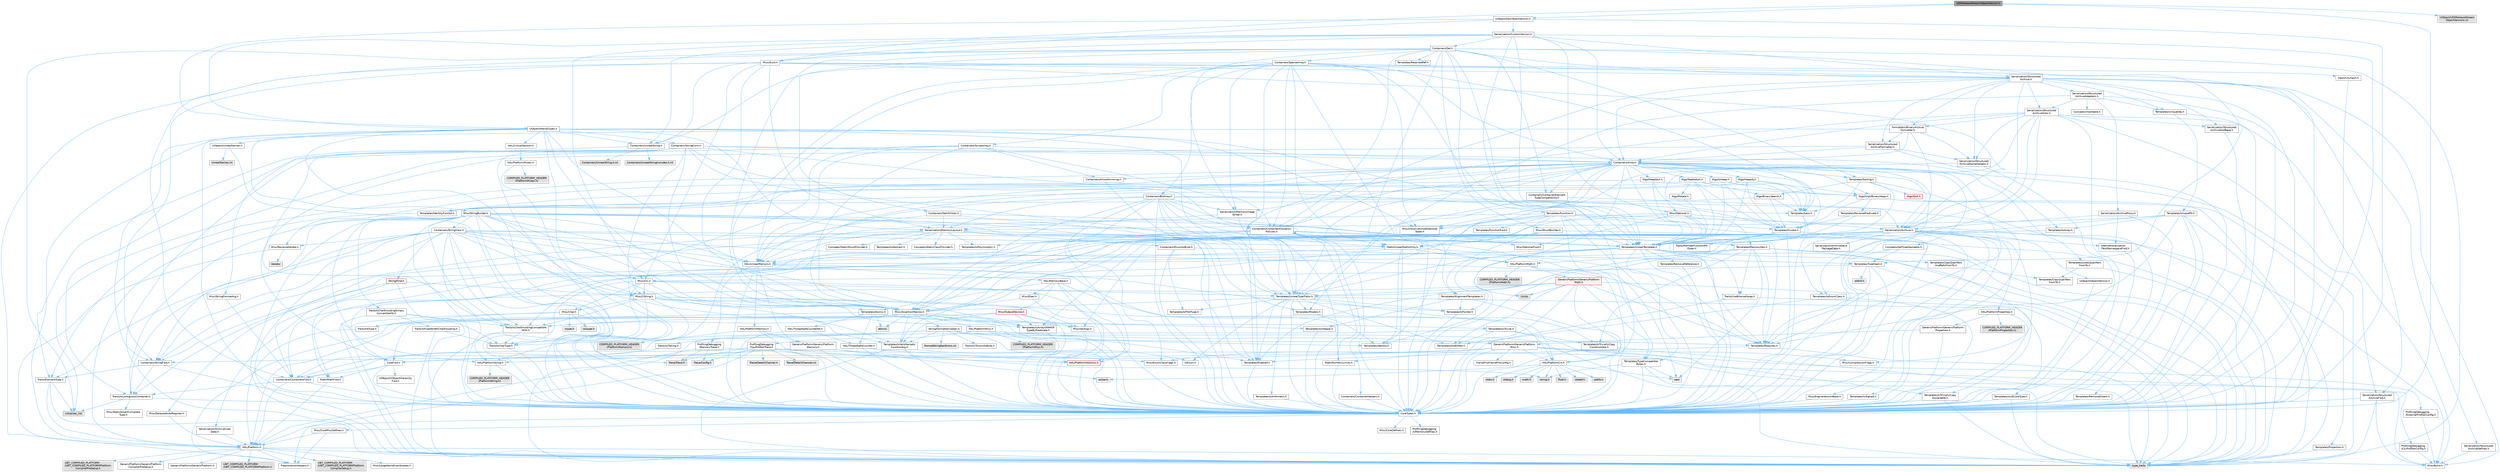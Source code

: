 digraph "UE5ReleaseStreamObjectVersion.h"
{
 // INTERACTIVE_SVG=YES
 // LATEX_PDF_SIZE
  bgcolor="transparent";
  edge [fontname=Helvetica,fontsize=10,labelfontname=Helvetica,labelfontsize=10];
  node [fontname=Helvetica,fontsize=10,shape=box,height=0.2,width=0.4];
  Node1 [id="Node000001",label="UE5ReleaseStreamObjectVersion.h",height=0.2,width=0.4,color="gray40", fillcolor="grey60", style="filled", fontcolor="black",tooltip=" "];
  Node1 -> Node2 [id="edge1_Node000001_Node000002",color="steelblue1",style="solid",tooltip=" "];
  Node2 [id="Node000002",label="CoreTypes.h",height=0.2,width=0.4,color="grey40", fillcolor="white", style="filled",URL="$dc/dec/CoreTypes_8h.html",tooltip=" "];
  Node2 -> Node3 [id="edge2_Node000002_Node000003",color="steelblue1",style="solid",tooltip=" "];
  Node3 [id="Node000003",label="HAL/Platform.h",height=0.2,width=0.4,color="grey40", fillcolor="white", style="filled",URL="$d9/dd0/Platform_8h.html",tooltip=" "];
  Node3 -> Node4 [id="edge3_Node000003_Node000004",color="steelblue1",style="solid",tooltip=" "];
  Node4 [id="Node000004",label="Misc/Build.h",height=0.2,width=0.4,color="grey40", fillcolor="white", style="filled",URL="$d3/dbb/Build_8h.html",tooltip=" "];
  Node3 -> Node5 [id="edge4_Node000003_Node000005",color="steelblue1",style="solid",tooltip=" "];
  Node5 [id="Node000005",label="Misc/LargeWorldCoordinates.h",height=0.2,width=0.4,color="grey40", fillcolor="white", style="filled",URL="$d2/dcb/LargeWorldCoordinates_8h.html",tooltip=" "];
  Node3 -> Node6 [id="edge5_Node000003_Node000006",color="steelblue1",style="solid",tooltip=" "];
  Node6 [id="Node000006",label="type_traits",height=0.2,width=0.4,color="grey60", fillcolor="#E0E0E0", style="filled",tooltip=" "];
  Node3 -> Node7 [id="edge6_Node000003_Node000007",color="steelblue1",style="solid",tooltip=" "];
  Node7 [id="Node000007",label="PreprocessorHelpers.h",height=0.2,width=0.4,color="grey40", fillcolor="white", style="filled",URL="$db/ddb/PreprocessorHelpers_8h.html",tooltip=" "];
  Node3 -> Node8 [id="edge7_Node000003_Node000008",color="steelblue1",style="solid",tooltip=" "];
  Node8 [id="Node000008",label="UBT_COMPILED_PLATFORM\l/UBT_COMPILED_PLATFORMPlatform\lCompilerPreSetup.h",height=0.2,width=0.4,color="grey60", fillcolor="#E0E0E0", style="filled",tooltip=" "];
  Node3 -> Node9 [id="edge8_Node000003_Node000009",color="steelblue1",style="solid",tooltip=" "];
  Node9 [id="Node000009",label="GenericPlatform/GenericPlatform\lCompilerPreSetup.h",height=0.2,width=0.4,color="grey40", fillcolor="white", style="filled",URL="$d9/dc8/GenericPlatformCompilerPreSetup_8h.html",tooltip=" "];
  Node3 -> Node10 [id="edge9_Node000003_Node000010",color="steelblue1",style="solid",tooltip=" "];
  Node10 [id="Node000010",label="GenericPlatform/GenericPlatform.h",height=0.2,width=0.4,color="grey40", fillcolor="white", style="filled",URL="$d6/d84/GenericPlatform_8h.html",tooltip=" "];
  Node3 -> Node11 [id="edge10_Node000003_Node000011",color="steelblue1",style="solid",tooltip=" "];
  Node11 [id="Node000011",label="UBT_COMPILED_PLATFORM\l/UBT_COMPILED_PLATFORMPlatform.h",height=0.2,width=0.4,color="grey60", fillcolor="#E0E0E0", style="filled",tooltip=" "];
  Node3 -> Node12 [id="edge11_Node000003_Node000012",color="steelblue1",style="solid",tooltip=" "];
  Node12 [id="Node000012",label="UBT_COMPILED_PLATFORM\l/UBT_COMPILED_PLATFORMPlatform\lCompilerSetup.h",height=0.2,width=0.4,color="grey60", fillcolor="#E0E0E0", style="filled",tooltip=" "];
  Node2 -> Node13 [id="edge12_Node000002_Node000013",color="steelblue1",style="solid",tooltip=" "];
  Node13 [id="Node000013",label="ProfilingDebugging\l/UMemoryDefines.h",height=0.2,width=0.4,color="grey40", fillcolor="white", style="filled",URL="$d2/da2/UMemoryDefines_8h.html",tooltip=" "];
  Node2 -> Node14 [id="edge13_Node000002_Node000014",color="steelblue1",style="solid",tooltip=" "];
  Node14 [id="Node000014",label="Misc/CoreMiscDefines.h",height=0.2,width=0.4,color="grey40", fillcolor="white", style="filled",URL="$da/d38/CoreMiscDefines_8h.html",tooltip=" "];
  Node14 -> Node3 [id="edge14_Node000014_Node000003",color="steelblue1",style="solid",tooltip=" "];
  Node14 -> Node7 [id="edge15_Node000014_Node000007",color="steelblue1",style="solid",tooltip=" "];
  Node2 -> Node15 [id="edge16_Node000002_Node000015",color="steelblue1",style="solid",tooltip=" "];
  Node15 [id="Node000015",label="Misc/CoreDefines.h",height=0.2,width=0.4,color="grey40", fillcolor="white", style="filled",URL="$d3/dd2/CoreDefines_8h.html",tooltip=" "];
  Node1 -> Node16 [id="edge17_Node000001_Node000016",color="steelblue1",style="solid",tooltip=" "];
  Node16 [id="Node000016",label="Misc/Guid.h",height=0.2,width=0.4,color="grey40", fillcolor="white", style="filled",URL="$d6/d2a/Guid_8h.html",tooltip=" "];
  Node16 -> Node17 [id="edge18_Node000016_Node000017",color="steelblue1",style="solid",tooltip=" "];
  Node17 [id="Node000017",label="Containers/StringFwd.h",height=0.2,width=0.4,color="grey40", fillcolor="white", style="filled",URL="$df/d37/StringFwd_8h.html",tooltip=" "];
  Node17 -> Node2 [id="edge19_Node000017_Node000002",color="steelblue1",style="solid",tooltip=" "];
  Node17 -> Node18 [id="edge20_Node000017_Node000018",color="steelblue1",style="solid",tooltip=" "];
  Node18 [id="Node000018",label="Traits/ElementType.h",height=0.2,width=0.4,color="grey40", fillcolor="white", style="filled",URL="$d5/d4f/ElementType_8h.html",tooltip=" "];
  Node18 -> Node3 [id="edge21_Node000018_Node000003",color="steelblue1",style="solid",tooltip=" "];
  Node18 -> Node19 [id="edge22_Node000018_Node000019",color="steelblue1",style="solid",tooltip=" "];
  Node19 [id="Node000019",label="initializer_list",height=0.2,width=0.4,color="grey60", fillcolor="#E0E0E0", style="filled",tooltip=" "];
  Node18 -> Node6 [id="edge23_Node000018_Node000006",color="steelblue1",style="solid",tooltip=" "];
  Node17 -> Node20 [id="edge24_Node000017_Node000020",color="steelblue1",style="solid",tooltip=" "];
  Node20 [id="Node000020",label="Traits/IsContiguousContainer.h",height=0.2,width=0.4,color="grey40", fillcolor="white", style="filled",URL="$d5/d3c/IsContiguousContainer_8h.html",tooltip=" "];
  Node20 -> Node2 [id="edge25_Node000020_Node000002",color="steelblue1",style="solid",tooltip=" "];
  Node20 -> Node21 [id="edge26_Node000020_Node000021",color="steelblue1",style="solid",tooltip=" "];
  Node21 [id="Node000021",label="Misc/StaticAssertComplete\lType.h",height=0.2,width=0.4,color="grey40", fillcolor="white", style="filled",URL="$d5/d4e/StaticAssertCompleteType_8h.html",tooltip=" "];
  Node20 -> Node19 [id="edge27_Node000020_Node000019",color="steelblue1",style="solid",tooltip=" "];
  Node16 -> Node22 [id="edge28_Node000016_Node000022",color="steelblue1",style="solid",tooltip=" "];
  Node22 [id="Node000022",label="Containers/UnrealString.h",height=0.2,width=0.4,color="grey40", fillcolor="white", style="filled",URL="$d5/dba/UnrealString_8h.html",tooltip=" "];
  Node22 -> Node23 [id="edge29_Node000022_Node000023",color="steelblue1",style="solid",tooltip=" "];
  Node23 [id="Node000023",label="Containers/UnrealStringIncludes.h.inl",height=0.2,width=0.4,color="grey60", fillcolor="#E0E0E0", style="filled",tooltip=" "];
  Node22 -> Node24 [id="edge30_Node000022_Node000024",color="steelblue1",style="solid",tooltip=" "];
  Node24 [id="Node000024",label="Containers/UnrealString.h.inl",height=0.2,width=0.4,color="grey60", fillcolor="#E0E0E0", style="filled",tooltip=" "];
  Node22 -> Node25 [id="edge31_Node000022_Node000025",color="steelblue1",style="solid",tooltip=" "];
  Node25 [id="Node000025",label="Misc/StringFormatArg.h",height=0.2,width=0.4,color="grey40", fillcolor="white", style="filled",URL="$d2/d16/StringFormatArg_8h.html",tooltip=" "];
  Node25 -> Node26 [id="edge32_Node000025_Node000026",color="steelblue1",style="solid",tooltip=" "];
  Node26 [id="Node000026",label="Containers/ContainersFwd.h",height=0.2,width=0.4,color="grey40", fillcolor="white", style="filled",URL="$d4/d0a/ContainersFwd_8h.html",tooltip=" "];
  Node26 -> Node3 [id="edge33_Node000026_Node000003",color="steelblue1",style="solid",tooltip=" "];
  Node26 -> Node2 [id="edge34_Node000026_Node000002",color="steelblue1",style="solid",tooltip=" "];
  Node26 -> Node20 [id="edge35_Node000026_Node000020",color="steelblue1",style="solid",tooltip=" "];
  Node16 -> Node2 [id="edge36_Node000016_Node000002",color="steelblue1",style="solid",tooltip=" "];
  Node16 -> Node7 [id="edge37_Node000016_Node000007",color="steelblue1",style="solid",tooltip=" "];
  Node16 -> Node27 [id="edge38_Node000016_Node000027",color="steelblue1",style="solid",tooltip=" "];
  Node27 [id="Node000027",label="Hash/CityHash.h",height=0.2,width=0.4,color="grey40", fillcolor="white", style="filled",URL="$d0/d13/CityHash_8h.html",tooltip=" "];
  Node27 -> Node2 [id="edge39_Node000027_Node000002",color="steelblue1",style="solid",tooltip=" "];
  Node16 -> Node28 [id="edge40_Node000016_Node000028",color="steelblue1",style="solid",tooltip=" "];
  Node28 [id="Node000028",label="Misc/AssertionMacros.h",height=0.2,width=0.4,color="grey40", fillcolor="white", style="filled",URL="$d0/dfa/AssertionMacros_8h.html",tooltip=" "];
  Node28 -> Node2 [id="edge41_Node000028_Node000002",color="steelblue1",style="solid",tooltip=" "];
  Node28 -> Node3 [id="edge42_Node000028_Node000003",color="steelblue1",style="solid",tooltip=" "];
  Node28 -> Node29 [id="edge43_Node000028_Node000029",color="steelblue1",style="solid",tooltip=" "];
  Node29 [id="Node000029",label="HAL/PlatformMisc.h",height=0.2,width=0.4,color="grey40", fillcolor="white", style="filled",URL="$d0/df5/PlatformMisc_8h.html",tooltip=" "];
  Node29 -> Node2 [id="edge44_Node000029_Node000002",color="steelblue1",style="solid",tooltip=" "];
  Node29 -> Node30 [id="edge45_Node000029_Node000030",color="steelblue1",style="solid",tooltip=" "];
  Node30 [id="Node000030",label="GenericPlatform/GenericPlatform\lMisc.h",height=0.2,width=0.4,color="grey40", fillcolor="white", style="filled",URL="$db/d9a/GenericPlatformMisc_8h.html",tooltip=" "];
  Node30 -> Node17 [id="edge46_Node000030_Node000017",color="steelblue1",style="solid",tooltip=" "];
  Node30 -> Node31 [id="edge47_Node000030_Node000031",color="steelblue1",style="solid",tooltip=" "];
  Node31 [id="Node000031",label="CoreFwd.h",height=0.2,width=0.4,color="grey40", fillcolor="white", style="filled",URL="$d1/d1e/CoreFwd_8h.html",tooltip=" "];
  Node31 -> Node2 [id="edge48_Node000031_Node000002",color="steelblue1",style="solid",tooltip=" "];
  Node31 -> Node26 [id="edge49_Node000031_Node000026",color="steelblue1",style="solid",tooltip=" "];
  Node31 -> Node32 [id="edge50_Node000031_Node000032",color="steelblue1",style="solid",tooltip=" "];
  Node32 [id="Node000032",label="Math/MathFwd.h",height=0.2,width=0.4,color="grey40", fillcolor="white", style="filled",URL="$d2/d10/MathFwd_8h.html",tooltip=" "];
  Node32 -> Node3 [id="edge51_Node000032_Node000003",color="steelblue1",style="solid",tooltip=" "];
  Node31 -> Node33 [id="edge52_Node000031_Node000033",color="steelblue1",style="solid",tooltip=" "];
  Node33 [id="Node000033",label="UObject/UObjectHierarchy\lFwd.h",height=0.2,width=0.4,color="grey40", fillcolor="white", style="filled",URL="$d3/d13/UObjectHierarchyFwd_8h.html",tooltip=" "];
  Node30 -> Node2 [id="edge53_Node000030_Node000002",color="steelblue1",style="solid",tooltip=" "];
  Node30 -> Node34 [id="edge54_Node000030_Node000034",color="steelblue1",style="solid",tooltip=" "];
  Node34 [id="Node000034",label="FramePro/FrameProConfig.h",height=0.2,width=0.4,color="grey40", fillcolor="white", style="filled",URL="$d7/d90/FrameProConfig_8h.html",tooltip=" "];
  Node30 -> Node35 [id="edge55_Node000030_Node000035",color="steelblue1",style="solid",tooltip=" "];
  Node35 [id="Node000035",label="HAL/PlatformCrt.h",height=0.2,width=0.4,color="grey40", fillcolor="white", style="filled",URL="$d8/d75/PlatformCrt_8h.html",tooltip=" "];
  Node35 -> Node36 [id="edge56_Node000035_Node000036",color="steelblue1",style="solid",tooltip=" "];
  Node36 [id="Node000036",label="new",height=0.2,width=0.4,color="grey60", fillcolor="#E0E0E0", style="filled",tooltip=" "];
  Node35 -> Node37 [id="edge57_Node000035_Node000037",color="steelblue1",style="solid",tooltip=" "];
  Node37 [id="Node000037",label="wchar.h",height=0.2,width=0.4,color="grey60", fillcolor="#E0E0E0", style="filled",tooltip=" "];
  Node35 -> Node38 [id="edge58_Node000035_Node000038",color="steelblue1",style="solid",tooltip=" "];
  Node38 [id="Node000038",label="stddef.h",height=0.2,width=0.4,color="grey60", fillcolor="#E0E0E0", style="filled",tooltip=" "];
  Node35 -> Node39 [id="edge59_Node000035_Node000039",color="steelblue1",style="solid",tooltip=" "];
  Node39 [id="Node000039",label="stdlib.h",height=0.2,width=0.4,color="grey60", fillcolor="#E0E0E0", style="filled",tooltip=" "];
  Node35 -> Node40 [id="edge60_Node000035_Node000040",color="steelblue1",style="solid",tooltip=" "];
  Node40 [id="Node000040",label="stdio.h",height=0.2,width=0.4,color="grey60", fillcolor="#E0E0E0", style="filled",tooltip=" "];
  Node35 -> Node41 [id="edge61_Node000035_Node000041",color="steelblue1",style="solid",tooltip=" "];
  Node41 [id="Node000041",label="stdarg.h",height=0.2,width=0.4,color="grey60", fillcolor="#E0E0E0", style="filled",tooltip=" "];
  Node35 -> Node42 [id="edge62_Node000035_Node000042",color="steelblue1",style="solid",tooltip=" "];
  Node42 [id="Node000042",label="math.h",height=0.2,width=0.4,color="grey60", fillcolor="#E0E0E0", style="filled",tooltip=" "];
  Node35 -> Node43 [id="edge63_Node000035_Node000043",color="steelblue1",style="solid",tooltip=" "];
  Node43 [id="Node000043",label="float.h",height=0.2,width=0.4,color="grey60", fillcolor="#E0E0E0", style="filled",tooltip=" "];
  Node35 -> Node44 [id="edge64_Node000035_Node000044",color="steelblue1",style="solid",tooltip=" "];
  Node44 [id="Node000044",label="string.h",height=0.2,width=0.4,color="grey60", fillcolor="#E0E0E0", style="filled",tooltip=" "];
  Node30 -> Node45 [id="edge65_Node000030_Node000045",color="steelblue1",style="solid",tooltip=" "];
  Node45 [id="Node000045",label="Math/NumericLimits.h",height=0.2,width=0.4,color="grey40", fillcolor="white", style="filled",URL="$df/d1b/NumericLimits_8h.html",tooltip=" "];
  Node45 -> Node2 [id="edge66_Node000045_Node000002",color="steelblue1",style="solid",tooltip=" "];
  Node30 -> Node46 [id="edge67_Node000030_Node000046",color="steelblue1",style="solid",tooltip=" "];
  Node46 [id="Node000046",label="Misc/CompressionFlags.h",height=0.2,width=0.4,color="grey40", fillcolor="white", style="filled",URL="$d9/d76/CompressionFlags_8h.html",tooltip=" "];
  Node30 -> Node47 [id="edge68_Node000030_Node000047",color="steelblue1",style="solid",tooltip=" "];
  Node47 [id="Node000047",label="Misc/EnumClassFlags.h",height=0.2,width=0.4,color="grey40", fillcolor="white", style="filled",URL="$d8/de7/EnumClassFlags_8h.html",tooltip=" "];
  Node30 -> Node48 [id="edge69_Node000030_Node000048",color="steelblue1",style="solid",tooltip=" "];
  Node48 [id="Node000048",label="ProfilingDebugging\l/CsvProfilerConfig.h",height=0.2,width=0.4,color="grey40", fillcolor="white", style="filled",URL="$d3/d88/CsvProfilerConfig_8h.html",tooltip=" "];
  Node48 -> Node4 [id="edge70_Node000048_Node000004",color="steelblue1",style="solid",tooltip=" "];
  Node30 -> Node49 [id="edge71_Node000030_Node000049",color="steelblue1",style="solid",tooltip=" "];
  Node49 [id="Node000049",label="ProfilingDebugging\l/ExternalProfilerConfig.h",height=0.2,width=0.4,color="grey40", fillcolor="white", style="filled",URL="$d3/dbb/ExternalProfilerConfig_8h.html",tooltip=" "];
  Node49 -> Node4 [id="edge72_Node000049_Node000004",color="steelblue1",style="solid",tooltip=" "];
  Node29 -> Node50 [id="edge73_Node000029_Node000050",color="steelblue1",style="solid",tooltip=" "];
  Node50 [id="Node000050",label="COMPILED_PLATFORM_HEADER\l(PlatformMisc.h)",height=0.2,width=0.4,color="grey60", fillcolor="#E0E0E0", style="filled",tooltip=" "];
  Node29 -> Node51 [id="edge74_Node000029_Node000051",color="steelblue1",style="solid",tooltip=" "];
  Node51 [id="Node000051",label="ProfilingDebugging\l/CpuProfilerTrace.h",height=0.2,width=0.4,color="grey40", fillcolor="white", style="filled",URL="$da/dcb/CpuProfilerTrace_8h.html",tooltip=" "];
  Node51 -> Node2 [id="edge75_Node000051_Node000002",color="steelblue1",style="solid",tooltip=" "];
  Node51 -> Node26 [id="edge76_Node000051_Node000026",color="steelblue1",style="solid",tooltip=" "];
  Node51 -> Node52 [id="edge77_Node000051_Node000052",color="steelblue1",style="solid",tooltip=" "];
  Node52 [id="Node000052",label="HAL/PlatformAtomics.h",height=0.2,width=0.4,color="red", fillcolor="#FFF0F0", style="filled",URL="$d3/d36/PlatformAtomics_8h.html",tooltip=" "];
  Node52 -> Node2 [id="edge78_Node000052_Node000002",color="steelblue1",style="solid",tooltip=" "];
  Node51 -> Node7 [id="edge79_Node000051_Node000007",color="steelblue1",style="solid",tooltip=" "];
  Node51 -> Node4 [id="edge80_Node000051_Node000004",color="steelblue1",style="solid",tooltip=" "];
  Node51 -> Node55 [id="edge81_Node000051_Node000055",color="steelblue1",style="solid",tooltip=" "];
  Node55 [id="Node000055",label="Trace/Config.h",height=0.2,width=0.4,color="grey60", fillcolor="#E0E0E0", style="filled",tooltip=" "];
  Node51 -> Node56 [id="edge82_Node000051_Node000056",color="steelblue1",style="solid",tooltip=" "];
  Node56 [id="Node000056",label="Trace/Detail/Channel.h",height=0.2,width=0.4,color="grey60", fillcolor="#E0E0E0", style="filled",tooltip=" "];
  Node51 -> Node57 [id="edge83_Node000051_Node000057",color="steelblue1",style="solid",tooltip=" "];
  Node57 [id="Node000057",label="Trace/Detail/Channel.inl",height=0.2,width=0.4,color="grey60", fillcolor="#E0E0E0", style="filled",tooltip=" "];
  Node51 -> Node58 [id="edge84_Node000051_Node000058",color="steelblue1",style="solid",tooltip=" "];
  Node58 [id="Node000058",label="Trace/Trace.h",height=0.2,width=0.4,color="grey60", fillcolor="#E0E0E0", style="filled",tooltip=" "];
  Node28 -> Node7 [id="edge85_Node000028_Node000007",color="steelblue1",style="solid",tooltip=" "];
  Node28 -> Node59 [id="edge86_Node000028_Node000059",color="steelblue1",style="solid",tooltip=" "];
  Node59 [id="Node000059",label="Templates/EnableIf.h",height=0.2,width=0.4,color="grey40", fillcolor="white", style="filled",URL="$d7/d60/EnableIf_8h.html",tooltip=" "];
  Node59 -> Node2 [id="edge87_Node000059_Node000002",color="steelblue1",style="solid",tooltip=" "];
  Node28 -> Node60 [id="edge88_Node000028_Node000060",color="steelblue1",style="solid",tooltip=" "];
  Node60 [id="Node000060",label="Templates/IsArrayOrRefOf\lTypeByPredicate.h",height=0.2,width=0.4,color="grey40", fillcolor="white", style="filled",URL="$d6/da1/IsArrayOrRefOfTypeByPredicate_8h.html",tooltip=" "];
  Node60 -> Node2 [id="edge89_Node000060_Node000002",color="steelblue1",style="solid",tooltip=" "];
  Node28 -> Node61 [id="edge90_Node000028_Node000061",color="steelblue1",style="solid",tooltip=" "];
  Node61 [id="Node000061",label="Templates/IsValidVariadic\lFunctionArg.h",height=0.2,width=0.4,color="grey40", fillcolor="white", style="filled",URL="$d0/dc8/IsValidVariadicFunctionArg_8h.html",tooltip=" "];
  Node61 -> Node2 [id="edge91_Node000061_Node000002",color="steelblue1",style="solid",tooltip=" "];
  Node61 -> Node62 [id="edge92_Node000061_Node000062",color="steelblue1",style="solid",tooltip=" "];
  Node62 [id="Node000062",label="IsEnum.h",height=0.2,width=0.4,color="grey40", fillcolor="white", style="filled",URL="$d4/de5/IsEnum_8h.html",tooltip=" "];
  Node61 -> Node6 [id="edge93_Node000061_Node000006",color="steelblue1",style="solid",tooltip=" "];
  Node28 -> Node63 [id="edge94_Node000028_Node000063",color="steelblue1",style="solid",tooltip=" "];
  Node63 [id="Node000063",label="Traits/IsCharEncodingCompatible\lWith.h",height=0.2,width=0.4,color="grey40", fillcolor="white", style="filled",URL="$df/dd1/IsCharEncodingCompatibleWith_8h.html",tooltip=" "];
  Node63 -> Node6 [id="edge95_Node000063_Node000006",color="steelblue1",style="solid",tooltip=" "];
  Node63 -> Node64 [id="edge96_Node000063_Node000064",color="steelblue1",style="solid",tooltip=" "];
  Node64 [id="Node000064",label="Traits/IsCharType.h",height=0.2,width=0.4,color="grey40", fillcolor="white", style="filled",URL="$db/d51/IsCharType_8h.html",tooltip=" "];
  Node64 -> Node2 [id="edge97_Node000064_Node000002",color="steelblue1",style="solid",tooltip=" "];
  Node28 -> Node65 [id="edge98_Node000028_Node000065",color="steelblue1",style="solid",tooltip=" "];
  Node65 [id="Node000065",label="Misc/VarArgs.h",height=0.2,width=0.4,color="grey40", fillcolor="white", style="filled",URL="$d5/d6f/VarArgs_8h.html",tooltip=" "];
  Node65 -> Node2 [id="edge99_Node000065_Node000002",color="steelblue1",style="solid",tooltip=" "];
  Node28 -> Node66 [id="edge100_Node000028_Node000066",color="steelblue1",style="solid",tooltip=" "];
  Node66 [id="Node000066",label="String/FormatStringSan.h",height=0.2,width=0.4,color="grey40", fillcolor="white", style="filled",URL="$d3/d8b/FormatStringSan_8h.html",tooltip=" "];
  Node66 -> Node6 [id="edge101_Node000066_Node000006",color="steelblue1",style="solid",tooltip=" "];
  Node66 -> Node2 [id="edge102_Node000066_Node000002",color="steelblue1",style="solid",tooltip=" "];
  Node66 -> Node67 [id="edge103_Node000066_Node000067",color="steelblue1",style="solid",tooltip=" "];
  Node67 [id="Node000067",label="Templates/Requires.h",height=0.2,width=0.4,color="grey40", fillcolor="white", style="filled",URL="$dc/d96/Requires_8h.html",tooltip=" "];
  Node67 -> Node59 [id="edge104_Node000067_Node000059",color="steelblue1",style="solid",tooltip=" "];
  Node67 -> Node6 [id="edge105_Node000067_Node000006",color="steelblue1",style="solid",tooltip=" "];
  Node66 -> Node68 [id="edge106_Node000066_Node000068",color="steelblue1",style="solid",tooltip=" "];
  Node68 [id="Node000068",label="Templates/Identity.h",height=0.2,width=0.4,color="grey40", fillcolor="white", style="filled",URL="$d0/dd5/Identity_8h.html",tooltip=" "];
  Node66 -> Node61 [id="edge107_Node000066_Node000061",color="steelblue1",style="solid",tooltip=" "];
  Node66 -> Node64 [id="edge108_Node000066_Node000064",color="steelblue1",style="solid",tooltip=" "];
  Node66 -> Node69 [id="edge109_Node000066_Node000069",color="steelblue1",style="solid",tooltip=" "];
  Node69 [id="Node000069",label="Traits/IsTEnumAsByte.h",height=0.2,width=0.4,color="grey40", fillcolor="white", style="filled",URL="$d1/de6/IsTEnumAsByte_8h.html",tooltip=" "];
  Node66 -> Node70 [id="edge110_Node000066_Node000070",color="steelblue1",style="solid",tooltip=" "];
  Node70 [id="Node000070",label="Traits/IsTString.h",height=0.2,width=0.4,color="grey40", fillcolor="white", style="filled",URL="$d0/df8/IsTString_8h.html",tooltip=" "];
  Node70 -> Node26 [id="edge111_Node000070_Node000026",color="steelblue1",style="solid",tooltip=" "];
  Node66 -> Node26 [id="edge112_Node000066_Node000026",color="steelblue1",style="solid",tooltip=" "];
  Node66 -> Node71 [id="edge113_Node000066_Node000071",color="steelblue1",style="solid",tooltip=" "];
  Node71 [id="Node000071",label="FormatStringSanErrors.inl",height=0.2,width=0.4,color="grey60", fillcolor="#E0E0E0", style="filled",tooltip=" "];
  Node28 -> Node72 [id="edge114_Node000028_Node000072",color="steelblue1",style="solid",tooltip=" "];
  Node72 [id="Node000072",label="atomic",height=0.2,width=0.4,color="grey60", fillcolor="#E0E0E0", style="filled",tooltip=" "];
  Node16 -> Node73 [id="edge115_Node000016_Node000073",color="steelblue1",style="solid",tooltip=" "];
  Node73 [id="Node000073",label="Misc/Crc.h",height=0.2,width=0.4,color="grey40", fillcolor="white", style="filled",URL="$d4/dd2/Crc_8h.html",tooltip=" "];
  Node73 -> Node2 [id="edge116_Node000073_Node000002",color="steelblue1",style="solid",tooltip=" "];
  Node73 -> Node74 [id="edge117_Node000073_Node000074",color="steelblue1",style="solid",tooltip=" "];
  Node74 [id="Node000074",label="HAL/PlatformString.h",height=0.2,width=0.4,color="grey40", fillcolor="white", style="filled",URL="$db/db5/PlatformString_8h.html",tooltip=" "];
  Node74 -> Node2 [id="edge118_Node000074_Node000002",color="steelblue1",style="solid",tooltip=" "];
  Node74 -> Node75 [id="edge119_Node000074_Node000075",color="steelblue1",style="solid",tooltip=" "];
  Node75 [id="Node000075",label="COMPILED_PLATFORM_HEADER\l(PlatformString.h)",height=0.2,width=0.4,color="grey60", fillcolor="#E0E0E0", style="filled",tooltip=" "];
  Node73 -> Node28 [id="edge120_Node000073_Node000028",color="steelblue1",style="solid",tooltip=" "];
  Node73 -> Node76 [id="edge121_Node000073_Node000076",color="steelblue1",style="solid",tooltip=" "];
  Node76 [id="Node000076",label="Misc/CString.h",height=0.2,width=0.4,color="grey40", fillcolor="white", style="filled",URL="$d2/d49/CString_8h.html",tooltip=" "];
  Node76 -> Node2 [id="edge122_Node000076_Node000002",color="steelblue1",style="solid",tooltip=" "];
  Node76 -> Node35 [id="edge123_Node000076_Node000035",color="steelblue1",style="solid",tooltip=" "];
  Node76 -> Node74 [id="edge124_Node000076_Node000074",color="steelblue1",style="solid",tooltip=" "];
  Node76 -> Node28 [id="edge125_Node000076_Node000028",color="steelblue1",style="solid",tooltip=" "];
  Node76 -> Node77 [id="edge126_Node000076_Node000077",color="steelblue1",style="solid",tooltip=" "];
  Node77 [id="Node000077",label="Misc/Char.h",height=0.2,width=0.4,color="grey40", fillcolor="white", style="filled",URL="$d0/d58/Char_8h.html",tooltip=" "];
  Node77 -> Node2 [id="edge127_Node000077_Node000002",color="steelblue1",style="solid",tooltip=" "];
  Node77 -> Node78 [id="edge128_Node000077_Node000078",color="steelblue1",style="solid",tooltip=" "];
  Node78 [id="Node000078",label="Traits/IntType.h",height=0.2,width=0.4,color="grey40", fillcolor="white", style="filled",URL="$d7/deb/IntType_8h.html",tooltip=" "];
  Node78 -> Node3 [id="edge129_Node000078_Node000003",color="steelblue1",style="solid",tooltip=" "];
  Node77 -> Node79 [id="edge130_Node000077_Node000079",color="steelblue1",style="solid",tooltip=" "];
  Node79 [id="Node000079",label="ctype.h",height=0.2,width=0.4,color="grey60", fillcolor="#E0E0E0", style="filled",tooltip=" "];
  Node77 -> Node80 [id="edge131_Node000077_Node000080",color="steelblue1",style="solid",tooltip=" "];
  Node80 [id="Node000080",label="wctype.h",height=0.2,width=0.4,color="grey60", fillcolor="#E0E0E0", style="filled",tooltip=" "];
  Node77 -> Node6 [id="edge132_Node000077_Node000006",color="steelblue1",style="solid",tooltip=" "];
  Node76 -> Node65 [id="edge133_Node000076_Node000065",color="steelblue1",style="solid",tooltip=" "];
  Node76 -> Node60 [id="edge134_Node000076_Node000060",color="steelblue1",style="solid",tooltip=" "];
  Node76 -> Node61 [id="edge135_Node000076_Node000061",color="steelblue1",style="solid",tooltip=" "];
  Node76 -> Node63 [id="edge136_Node000076_Node000063",color="steelblue1",style="solid",tooltip=" "];
  Node73 -> Node77 [id="edge137_Node000073_Node000077",color="steelblue1",style="solid",tooltip=" "];
  Node73 -> Node81 [id="edge138_Node000073_Node000081",color="steelblue1",style="solid",tooltip=" "];
  Node81 [id="Node000081",label="Templates/UnrealTypeTraits.h",height=0.2,width=0.4,color="grey40", fillcolor="white", style="filled",URL="$d2/d2d/UnrealTypeTraits_8h.html",tooltip=" "];
  Node81 -> Node2 [id="edge139_Node000081_Node000002",color="steelblue1",style="solid",tooltip=" "];
  Node81 -> Node82 [id="edge140_Node000081_Node000082",color="steelblue1",style="solid",tooltip=" "];
  Node82 [id="Node000082",label="Templates/IsPointer.h",height=0.2,width=0.4,color="grey40", fillcolor="white", style="filled",URL="$d7/d05/IsPointer_8h.html",tooltip=" "];
  Node82 -> Node2 [id="edge141_Node000082_Node000002",color="steelblue1",style="solid",tooltip=" "];
  Node81 -> Node28 [id="edge142_Node000081_Node000028",color="steelblue1",style="solid",tooltip=" "];
  Node81 -> Node83 [id="edge143_Node000081_Node000083",color="steelblue1",style="solid",tooltip=" "];
  Node83 [id="Node000083",label="Templates/AndOrNot.h",height=0.2,width=0.4,color="grey40", fillcolor="white", style="filled",URL="$db/d0a/AndOrNot_8h.html",tooltip=" "];
  Node83 -> Node2 [id="edge144_Node000083_Node000002",color="steelblue1",style="solid",tooltip=" "];
  Node81 -> Node59 [id="edge145_Node000081_Node000059",color="steelblue1",style="solid",tooltip=" "];
  Node81 -> Node84 [id="edge146_Node000081_Node000084",color="steelblue1",style="solid",tooltip=" "];
  Node84 [id="Node000084",label="Templates/IsArithmetic.h",height=0.2,width=0.4,color="grey40", fillcolor="white", style="filled",URL="$d2/d5d/IsArithmetic_8h.html",tooltip=" "];
  Node84 -> Node2 [id="edge147_Node000084_Node000002",color="steelblue1",style="solid",tooltip=" "];
  Node81 -> Node62 [id="edge148_Node000081_Node000062",color="steelblue1",style="solid",tooltip=" "];
  Node81 -> Node85 [id="edge149_Node000081_Node000085",color="steelblue1",style="solid",tooltip=" "];
  Node85 [id="Node000085",label="Templates/Models.h",height=0.2,width=0.4,color="grey40", fillcolor="white", style="filled",URL="$d3/d0c/Models_8h.html",tooltip=" "];
  Node85 -> Node68 [id="edge150_Node000085_Node000068",color="steelblue1",style="solid",tooltip=" "];
  Node81 -> Node86 [id="edge151_Node000081_Node000086",color="steelblue1",style="solid",tooltip=" "];
  Node86 [id="Node000086",label="Templates/IsPODType.h",height=0.2,width=0.4,color="grey40", fillcolor="white", style="filled",URL="$d7/db1/IsPODType_8h.html",tooltip=" "];
  Node86 -> Node2 [id="edge152_Node000086_Node000002",color="steelblue1",style="solid",tooltip=" "];
  Node81 -> Node87 [id="edge153_Node000081_Node000087",color="steelblue1",style="solid",tooltip=" "];
  Node87 [id="Node000087",label="Templates/IsUECoreType.h",height=0.2,width=0.4,color="grey40", fillcolor="white", style="filled",URL="$d1/db8/IsUECoreType_8h.html",tooltip=" "];
  Node87 -> Node2 [id="edge154_Node000087_Node000002",color="steelblue1",style="solid",tooltip=" "];
  Node87 -> Node6 [id="edge155_Node000087_Node000006",color="steelblue1",style="solid",tooltip=" "];
  Node81 -> Node88 [id="edge156_Node000081_Node000088",color="steelblue1",style="solid",tooltip=" "];
  Node88 [id="Node000088",label="Templates/IsTriviallyCopy\lConstructible.h",height=0.2,width=0.4,color="grey40", fillcolor="white", style="filled",URL="$d3/d78/IsTriviallyCopyConstructible_8h.html",tooltip=" "];
  Node88 -> Node2 [id="edge157_Node000088_Node000002",color="steelblue1",style="solid",tooltip=" "];
  Node88 -> Node6 [id="edge158_Node000088_Node000006",color="steelblue1",style="solid",tooltip=" "];
  Node73 -> Node64 [id="edge159_Node000073_Node000064",color="steelblue1",style="solid",tooltip=" "];
  Node16 -> Node89 [id="edge160_Node000016_Node000089",color="steelblue1",style="solid",tooltip=" "];
  Node89 [id="Node000089",label="Serialization/Archive.h",height=0.2,width=0.4,color="grey40", fillcolor="white", style="filled",URL="$d7/d3b/Archive_8h.html",tooltip=" "];
  Node89 -> Node31 [id="edge161_Node000089_Node000031",color="steelblue1",style="solid",tooltip=" "];
  Node89 -> Node2 [id="edge162_Node000089_Node000002",color="steelblue1",style="solid",tooltip=" "];
  Node89 -> Node90 [id="edge163_Node000089_Node000090",color="steelblue1",style="solid",tooltip=" "];
  Node90 [id="Node000090",label="HAL/PlatformProperties.h",height=0.2,width=0.4,color="grey40", fillcolor="white", style="filled",URL="$d9/db0/PlatformProperties_8h.html",tooltip=" "];
  Node90 -> Node2 [id="edge164_Node000090_Node000002",color="steelblue1",style="solid",tooltip=" "];
  Node90 -> Node91 [id="edge165_Node000090_Node000091",color="steelblue1",style="solid",tooltip=" "];
  Node91 [id="Node000091",label="GenericPlatform/GenericPlatform\lProperties.h",height=0.2,width=0.4,color="grey40", fillcolor="white", style="filled",URL="$d2/dcd/GenericPlatformProperties_8h.html",tooltip=" "];
  Node91 -> Node2 [id="edge166_Node000091_Node000002",color="steelblue1",style="solid",tooltip=" "];
  Node91 -> Node30 [id="edge167_Node000091_Node000030",color="steelblue1",style="solid",tooltip=" "];
  Node90 -> Node92 [id="edge168_Node000090_Node000092",color="steelblue1",style="solid",tooltip=" "];
  Node92 [id="Node000092",label="COMPILED_PLATFORM_HEADER\l(PlatformProperties.h)",height=0.2,width=0.4,color="grey60", fillcolor="#E0E0E0", style="filled",tooltip=" "];
  Node89 -> Node93 [id="edge169_Node000089_Node000093",color="steelblue1",style="solid",tooltip=" "];
  Node93 [id="Node000093",label="Internationalization\l/TextNamespaceFwd.h",height=0.2,width=0.4,color="grey40", fillcolor="white", style="filled",URL="$d8/d97/TextNamespaceFwd_8h.html",tooltip=" "];
  Node93 -> Node2 [id="edge170_Node000093_Node000002",color="steelblue1",style="solid",tooltip=" "];
  Node89 -> Node32 [id="edge171_Node000089_Node000032",color="steelblue1",style="solid",tooltip=" "];
  Node89 -> Node28 [id="edge172_Node000089_Node000028",color="steelblue1",style="solid",tooltip=" "];
  Node89 -> Node4 [id="edge173_Node000089_Node000004",color="steelblue1",style="solid",tooltip=" "];
  Node89 -> Node46 [id="edge174_Node000089_Node000046",color="steelblue1",style="solid",tooltip=" "];
  Node89 -> Node94 [id="edge175_Node000089_Node000094",color="steelblue1",style="solid",tooltip=" "];
  Node94 [id="Node000094",label="Misc/EngineVersionBase.h",height=0.2,width=0.4,color="grey40", fillcolor="white", style="filled",URL="$d5/d2b/EngineVersionBase_8h.html",tooltip=" "];
  Node94 -> Node2 [id="edge176_Node000094_Node000002",color="steelblue1",style="solid",tooltip=" "];
  Node89 -> Node65 [id="edge177_Node000089_Node000065",color="steelblue1",style="solid",tooltip=" "];
  Node89 -> Node95 [id="edge178_Node000089_Node000095",color="steelblue1",style="solid",tooltip=" "];
  Node95 [id="Node000095",label="Serialization/ArchiveCook\lData.h",height=0.2,width=0.4,color="grey40", fillcolor="white", style="filled",URL="$dc/db6/ArchiveCookData_8h.html",tooltip=" "];
  Node95 -> Node3 [id="edge179_Node000095_Node000003",color="steelblue1",style="solid",tooltip=" "];
  Node89 -> Node96 [id="edge180_Node000089_Node000096",color="steelblue1",style="solid",tooltip=" "];
  Node96 [id="Node000096",label="Serialization/ArchiveSave\lPackageData.h",height=0.2,width=0.4,color="grey40", fillcolor="white", style="filled",URL="$d1/d37/ArchiveSavePackageData_8h.html",tooltip=" "];
  Node89 -> Node59 [id="edge181_Node000089_Node000059",color="steelblue1",style="solid",tooltip=" "];
  Node89 -> Node60 [id="edge182_Node000089_Node000060",color="steelblue1",style="solid",tooltip=" "];
  Node89 -> Node97 [id="edge183_Node000089_Node000097",color="steelblue1",style="solid",tooltip=" "];
  Node97 [id="Node000097",label="Templates/IsEnumClass.h",height=0.2,width=0.4,color="grey40", fillcolor="white", style="filled",URL="$d7/d15/IsEnumClass_8h.html",tooltip=" "];
  Node97 -> Node2 [id="edge184_Node000097_Node000002",color="steelblue1",style="solid",tooltip=" "];
  Node97 -> Node83 [id="edge185_Node000097_Node000083",color="steelblue1",style="solid",tooltip=" "];
  Node89 -> Node98 [id="edge186_Node000089_Node000098",color="steelblue1",style="solid",tooltip=" "];
  Node98 [id="Node000098",label="Templates/IsSigned.h",height=0.2,width=0.4,color="grey40", fillcolor="white", style="filled",URL="$d8/dd8/IsSigned_8h.html",tooltip=" "];
  Node98 -> Node2 [id="edge187_Node000098_Node000002",color="steelblue1",style="solid",tooltip=" "];
  Node89 -> Node61 [id="edge188_Node000089_Node000061",color="steelblue1",style="solid",tooltip=" "];
  Node89 -> Node99 [id="edge189_Node000089_Node000099",color="steelblue1",style="solid",tooltip=" "];
  Node99 [id="Node000099",label="Templates/UnrealTemplate.h",height=0.2,width=0.4,color="grey40", fillcolor="white", style="filled",URL="$d4/d24/UnrealTemplate_8h.html",tooltip=" "];
  Node99 -> Node2 [id="edge190_Node000099_Node000002",color="steelblue1",style="solid",tooltip=" "];
  Node99 -> Node82 [id="edge191_Node000099_Node000082",color="steelblue1",style="solid",tooltip=" "];
  Node99 -> Node100 [id="edge192_Node000099_Node000100",color="steelblue1",style="solid",tooltip=" "];
  Node100 [id="Node000100",label="HAL/UnrealMemory.h",height=0.2,width=0.4,color="grey40", fillcolor="white", style="filled",URL="$d9/d96/UnrealMemory_8h.html",tooltip=" "];
  Node100 -> Node2 [id="edge193_Node000100_Node000002",color="steelblue1",style="solid",tooltip=" "];
  Node100 -> Node101 [id="edge194_Node000100_Node000101",color="steelblue1",style="solid",tooltip=" "];
  Node101 [id="Node000101",label="GenericPlatform/GenericPlatform\lMemory.h",height=0.2,width=0.4,color="grey40", fillcolor="white", style="filled",URL="$dd/d22/GenericPlatformMemory_8h.html",tooltip=" "];
  Node101 -> Node31 [id="edge195_Node000101_Node000031",color="steelblue1",style="solid",tooltip=" "];
  Node101 -> Node2 [id="edge196_Node000101_Node000002",color="steelblue1",style="solid",tooltip=" "];
  Node101 -> Node74 [id="edge197_Node000101_Node000074",color="steelblue1",style="solid",tooltip=" "];
  Node101 -> Node44 [id="edge198_Node000101_Node000044",color="steelblue1",style="solid",tooltip=" "];
  Node101 -> Node37 [id="edge199_Node000101_Node000037",color="steelblue1",style="solid",tooltip=" "];
  Node100 -> Node102 [id="edge200_Node000100_Node000102",color="steelblue1",style="solid",tooltip=" "];
  Node102 [id="Node000102",label="HAL/MemoryBase.h",height=0.2,width=0.4,color="grey40", fillcolor="white", style="filled",URL="$d6/d9f/MemoryBase_8h.html",tooltip=" "];
  Node102 -> Node2 [id="edge201_Node000102_Node000002",color="steelblue1",style="solid",tooltip=" "];
  Node102 -> Node52 [id="edge202_Node000102_Node000052",color="steelblue1",style="solid",tooltip=" "];
  Node102 -> Node35 [id="edge203_Node000102_Node000035",color="steelblue1",style="solid",tooltip=" "];
  Node102 -> Node103 [id="edge204_Node000102_Node000103",color="steelblue1",style="solid",tooltip=" "];
  Node103 [id="Node000103",label="Misc/Exec.h",height=0.2,width=0.4,color="grey40", fillcolor="white", style="filled",URL="$de/ddb/Exec_8h.html",tooltip=" "];
  Node103 -> Node2 [id="edge205_Node000103_Node000002",color="steelblue1",style="solid",tooltip=" "];
  Node103 -> Node28 [id="edge206_Node000103_Node000028",color="steelblue1",style="solid",tooltip=" "];
  Node102 -> Node104 [id="edge207_Node000102_Node000104",color="steelblue1",style="solid",tooltip=" "];
  Node104 [id="Node000104",label="Misc/OutputDevice.h",height=0.2,width=0.4,color="red", fillcolor="#FFF0F0", style="filled",URL="$d7/d32/OutputDevice_8h.html",tooltip=" "];
  Node104 -> Node31 [id="edge208_Node000104_Node000031",color="steelblue1",style="solid",tooltip=" "];
  Node104 -> Node2 [id="edge209_Node000104_Node000002",color="steelblue1",style="solid",tooltip=" "];
  Node104 -> Node65 [id="edge210_Node000104_Node000065",color="steelblue1",style="solid",tooltip=" "];
  Node104 -> Node60 [id="edge211_Node000104_Node000060",color="steelblue1",style="solid",tooltip=" "];
  Node104 -> Node61 [id="edge212_Node000104_Node000061",color="steelblue1",style="solid",tooltip=" "];
  Node104 -> Node63 [id="edge213_Node000104_Node000063",color="steelblue1",style="solid",tooltip=" "];
  Node102 -> Node106 [id="edge214_Node000102_Node000106",color="steelblue1",style="solid",tooltip=" "];
  Node106 [id="Node000106",label="Templates/Atomic.h",height=0.2,width=0.4,color="grey40", fillcolor="white", style="filled",URL="$d3/d91/Atomic_8h.html",tooltip=" "];
  Node106 -> Node107 [id="edge215_Node000106_Node000107",color="steelblue1",style="solid",tooltip=" "];
  Node107 [id="Node000107",label="HAL/ThreadSafeCounter.h",height=0.2,width=0.4,color="grey40", fillcolor="white", style="filled",URL="$dc/dc9/ThreadSafeCounter_8h.html",tooltip=" "];
  Node107 -> Node2 [id="edge216_Node000107_Node000002",color="steelblue1",style="solid",tooltip=" "];
  Node107 -> Node52 [id="edge217_Node000107_Node000052",color="steelblue1",style="solid",tooltip=" "];
  Node106 -> Node108 [id="edge218_Node000106_Node000108",color="steelblue1",style="solid",tooltip=" "];
  Node108 [id="Node000108",label="HAL/ThreadSafeCounter64.h",height=0.2,width=0.4,color="grey40", fillcolor="white", style="filled",URL="$d0/d12/ThreadSafeCounter64_8h.html",tooltip=" "];
  Node108 -> Node2 [id="edge219_Node000108_Node000002",color="steelblue1",style="solid",tooltip=" "];
  Node108 -> Node107 [id="edge220_Node000108_Node000107",color="steelblue1",style="solid",tooltip=" "];
  Node106 -> Node109 [id="edge221_Node000106_Node000109",color="steelblue1",style="solid",tooltip=" "];
  Node109 [id="Node000109",label="Templates/IsIntegral.h",height=0.2,width=0.4,color="grey40", fillcolor="white", style="filled",URL="$da/d64/IsIntegral_8h.html",tooltip=" "];
  Node109 -> Node2 [id="edge222_Node000109_Node000002",color="steelblue1",style="solid",tooltip=" "];
  Node106 -> Node110 [id="edge223_Node000106_Node000110",color="steelblue1",style="solid",tooltip=" "];
  Node110 [id="Node000110",label="Templates/IsTrivial.h",height=0.2,width=0.4,color="grey40", fillcolor="white", style="filled",URL="$da/d4c/IsTrivial_8h.html",tooltip=" "];
  Node110 -> Node83 [id="edge224_Node000110_Node000083",color="steelblue1",style="solid",tooltip=" "];
  Node110 -> Node88 [id="edge225_Node000110_Node000088",color="steelblue1",style="solid",tooltip=" "];
  Node110 -> Node111 [id="edge226_Node000110_Node000111",color="steelblue1",style="solid",tooltip=" "];
  Node111 [id="Node000111",label="Templates/IsTriviallyCopy\lAssignable.h",height=0.2,width=0.4,color="grey40", fillcolor="white", style="filled",URL="$d2/df2/IsTriviallyCopyAssignable_8h.html",tooltip=" "];
  Node111 -> Node2 [id="edge227_Node000111_Node000002",color="steelblue1",style="solid",tooltip=" "];
  Node111 -> Node6 [id="edge228_Node000111_Node000006",color="steelblue1",style="solid",tooltip=" "];
  Node110 -> Node6 [id="edge229_Node000110_Node000006",color="steelblue1",style="solid",tooltip=" "];
  Node106 -> Node78 [id="edge230_Node000106_Node000078",color="steelblue1",style="solid",tooltip=" "];
  Node106 -> Node72 [id="edge231_Node000106_Node000072",color="steelblue1",style="solid",tooltip=" "];
  Node100 -> Node112 [id="edge232_Node000100_Node000112",color="steelblue1",style="solid",tooltip=" "];
  Node112 [id="Node000112",label="HAL/PlatformMemory.h",height=0.2,width=0.4,color="grey40", fillcolor="white", style="filled",URL="$de/d68/PlatformMemory_8h.html",tooltip=" "];
  Node112 -> Node2 [id="edge233_Node000112_Node000002",color="steelblue1",style="solid",tooltip=" "];
  Node112 -> Node101 [id="edge234_Node000112_Node000101",color="steelblue1",style="solid",tooltip=" "];
  Node112 -> Node113 [id="edge235_Node000112_Node000113",color="steelblue1",style="solid",tooltip=" "];
  Node113 [id="Node000113",label="COMPILED_PLATFORM_HEADER\l(PlatformMemory.h)",height=0.2,width=0.4,color="grey60", fillcolor="#E0E0E0", style="filled",tooltip=" "];
  Node100 -> Node114 [id="edge236_Node000100_Node000114",color="steelblue1",style="solid",tooltip=" "];
  Node114 [id="Node000114",label="ProfilingDebugging\l/MemoryTrace.h",height=0.2,width=0.4,color="grey40", fillcolor="white", style="filled",URL="$da/dd7/MemoryTrace_8h.html",tooltip=" "];
  Node114 -> Node3 [id="edge237_Node000114_Node000003",color="steelblue1",style="solid",tooltip=" "];
  Node114 -> Node47 [id="edge238_Node000114_Node000047",color="steelblue1",style="solid",tooltip=" "];
  Node114 -> Node55 [id="edge239_Node000114_Node000055",color="steelblue1",style="solid",tooltip=" "];
  Node114 -> Node58 [id="edge240_Node000114_Node000058",color="steelblue1",style="solid",tooltip=" "];
  Node100 -> Node82 [id="edge241_Node000100_Node000082",color="steelblue1",style="solid",tooltip=" "];
  Node99 -> Node115 [id="edge242_Node000099_Node000115",color="steelblue1",style="solid",tooltip=" "];
  Node115 [id="Node000115",label="Templates/CopyQualifiers\lAndRefsFromTo.h",height=0.2,width=0.4,color="grey40", fillcolor="white", style="filled",URL="$d3/db3/CopyQualifiersAndRefsFromTo_8h.html",tooltip=" "];
  Node115 -> Node116 [id="edge243_Node000115_Node000116",color="steelblue1",style="solid",tooltip=" "];
  Node116 [id="Node000116",label="Templates/CopyQualifiers\lFromTo.h",height=0.2,width=0.4,color="grey40", fillcolor="white", style="filled",URL="$d5/db4/CopyQualifiersFromTo_8h.html",tooltip=" "];
  Node99 -> Node81 [id="edge244_Node000099_Node000081",color="steelblue1",style="solid",tooltip=" "];
  Node99 -> Node117 [id="edge245_Node000099_Node000117",color="steelblue1",style="solid",tooltip=" "];
  Node117 [id="Node000117",label="Templates/RemoveReference.h",height=0.2,width=0.4,color="grey40", fillcolor="white", style="filled",URL="$da/dbe/RemoveReference_8h.html",tooltip=" "];
  Node117 -> Node2 [id="edge246_Node000117_Node000002",color="steelblue1",style="solid",tooltip=" "];
  Node99 -> Node67 [id="edge247_Node000099_Node000067",color="steelblue1",style="solid",tooltip=" "];
  Node99 -> Node118 [id="edge248_Node000099_Node000118",color="steelblue1",style="solid",tooltip=" "];
  Node118 [id="Node000118",label="Templates/TypeCompatible\lBytes.h",height=0.2,width=0.4,color="grey40", fillcolor="white", style="filled",URL="$df/d0a/TypeCompatibleBytes_8h.html",tooltip=" "];
  Node118 -> Node2 [id="edge249_Node000118_Node000002",color="steelblue1",style="solid",tooltip=" "];
  Node118 -> Node44 [id="edge250_Node000118_Node000044",color="steelblue1",style="solid",tooltip=" "];
  Node118 -> Node36 [id="edge251_Node000118_Node000036",color="steelblue1",style="solid",tooltip=" "];
  Node118 -> Node6 [id="edge252_Node000118_Node000006",color="steelblue1",style="solid",tooltip=" "];
  Node99 -> Node68 [id="edge253_Node000099_Node000068",color="steelblue1",style="solid",tooltip=" "];
  Node99 -> Node20 [id="edge254_Node000099_Node000020",color="steelblue1",style="solid",tooltip=" "];
  Node99 -> Node119 [id="edge255_Node000099_Node000119",color="steelblue1",style="solid",tooltip=" "];
  Node119 [id="Node000119",label="Traits/UseBitwiseSwap.h",height=0.2,width=0.4,color="grey40", fillcolor="white", style="filled",URL="$db/df3/UseBitwiseSwap_8h.html",tooltip=" "];
  Node119 -> Node2 [id="edge256_Node000119_Node000002",color="steelblue1",style="solid",tooltip=" "];
  Node119 -> Node6 [id="edge257_Node000119_Node000006",color="steelblue1",style="solid",tooltip=" "];
  Node99 -> Node6 [id="edge258_Node000099_Node000006",color="steelblue1",style="solid",tooltip=" "];
  Node89 -> Node63 [id="edge259_Node000089_Node000063",color="steelblue1",style="solid",tooltip=" "];
  Node89 -> Node120 [id="edge260_Node000089_Node000120",color="steelblue1",style="solid",tooltip=" "];
  Node120 [id="Node000120",label="UObject/ObjectVersion.h",height=0.2,width=0.4,color="grey40", fillcolor="white", style="filled",URL="$da/d63/ObjectVersion_8h.html",tooltip=" "];
  Node120 -> Node2 [id="edge261_Node000120_Node000002",color="steelblue1",style="solid",tooltip=" "];
  Node16 -> Node121 [id="edge262_Node000016_Node000121",color="steelblue1",style="solid",tooltip=" "];
  Node121 [id="Node000121",label="Serialization/MemoryLayout.h",height=0.2,width=0.4,color="grey40", fillcolor="white", style="filled",URL="$d7/d66/MemoryLayout_8h.html",tooltip=" "];
  Node121 -> Node122 [id="edge263_Node000121_Node000122",color="steelblue1",style="solid",tooltip=" "];
  Node122 [id="Node000122",label="Concepts/StaticClassProvider.h",height=0.2,width=0.4,color="grey40", fillcolor="white", style="filled",URL="$dd/d83/StaticClassProvider_8h.html",tooltip=" "];
  Node121 -> Node123 [id="edge264_Node000121_Node000123",color="steelblue1",style="solid",tooltip=" "];
  Node123 [id="Node000123",label="Concepts/StaticStructProvider.h",height=0.2,width=0.4,color="grey40", fillcolor="white", style="filled",URL="$d5/d77/StaticStructProvider_8h.html",tooltip=" "];
  Node121 -> Node124 [id="edge265_Node000121_Node000124",color="steelblue1",style="solid",tooltip=" "];
  Node124 [id="Node000124",label="Containers/EnumAsByte.h",height=0.2,width=0.4,color="grey40", fillcolor="white", style="filled",URL="$d6/d9a/EnumAsByte_8h.html",tooltip=" "];
  Node124 -> Node2 [id="edge266_Node000124_Node000002",color="steelblue1",style="solid",tooltip=" "];
  Node124 -> Node86 [id="edge267_Node000124_Node000086",color="steelblue1",style="solid",tooltip=" "];
  Node124 -> Node125 [id="edge268_Node000124_Node000125",color="steelblue1",style="solid",tooltip=" "];
  Node125 [id="Node000125",label="Templates/TypeHash.h",height=0.2,width=0.4,color="grey40", fillcolor="white", style="filled",URL="$d1/d62/TypeHash_8h.html",tooltip=" "];
  Node125 -> Node2 [id="edge269_Node000125_Node000002",color="steelblue1",style="solid",tooltip=" "];
  Node125 -> Node67 [id="edge270_Node000125_Node000067",color="steelblue1",style="solid",tooltip=" "];
  Node125 -> Node73 [id="edge271_Node000125_Node000073",color="steelblue1",style="solid",tooltip=" "];
  Node125 -> Node126 [id="edge272_Node000125_Node000126",color="steelblue1",style="solid",tooltip=" "];
  Node126 [id="Node000126",label="stdint.h",height=0.2,width=0.4,color="grey60", fillcolor="#E0E0E0", style="filled",tooltip=" "];
  Node125 -> Node6 [id="edge273_Node000125_Node000006",color="steelblue1",style="solid",tooltip=" "];
  Node121 -> Node17 [id="edge274_Node000121_Node000017",color="steelblue1",style="solid",tooltip=" "];
  Node121 -> Node100 [id="edge275_Node000121_Node000100",color="steelblue1",style="solid",tooltip=" "];
  Node121 -> Node127 [id="edge276_Node000121_Node000127",color="steelblue1",style="solid",tooltip=" "];
  Node127 [id="Node000127",label="Misc/DelayedAutoRegister.h",height=0.2,width=0.4,color="grey40", fillcolor="white", style="filled",URL="$d1/dda/DelayedAutoRegister_8h.html",tooltip=" "];
  Node127 -> Node3 [id="edge277_Node000127_Node000003",color="steelblue1",style="solid",tooltip=" "];
  Node121 -> Node59 [id="edge278_Node000121_Node000059",color="steelblue1",style="solid",tooltip=" "];
  Node121 -> Node128 [id="edge279_Node000121_Node000128",color="steelblue1",style="solid",tooltip=" "];
  Node128 [id="Node000128",label="Templates/IsAbstract.h",height=0.2,width=0.4,color="grey40", fillcolor="white", style="filled",URL="$d8/db7/IsAbstract_8h.html",tooltip=" "];
  Node121 -> Node129 [id="edge280_Node000121_Node000129",color="steelblue1",style="solid",tooltip=" "];
  Node129 [id="Node000129",label="Templates/IsPolymorphic.h",height=0.2,width=0.4,color="grey40", fillcolor="white", style="filled",URL="$dc/d20/IsPolymorphic_8h.html",tooltip=" "];
  Node121 -> Node85 [id="edge281_Node000121_Node000085",color="steelblue1",style="solid",tooltip=" "];
  Node121 -> Node99 [id="edge282_Node000121_Node000099",color="steelblue1",style="solid",tooltip=" "];
  Node16 -> Node130 [id="edge283_Node000016_Node000130",color="steelblue1",style="solid",tooltip=" "];
  Node130 [id="Node000130",label="Serialization/Structured\lArchive.h",height=0.2,width=0.4,color="grey40", fillcolor="white", style="filled",URL="$d9/d1e/StructuredArchive_8h.html",tooltip=" "];
  Node130 -> Node131 [id="edge284_Node000130_Node000131",color="steelblue1",style="solid",tooltip=" "];
  Node131 [id="Node000131",label="Containers/Array.h",height=0.2,width=0.4,color="grey40", fillcolor="white", style="filled",URL="$df/dd0/Array_8h.html",tooltip=" "];
  Node131 -> Node2 [id="edge285_Node000131_Node000002",color="steelblue1",style="solid",tooltip=" "];
  Node131 -> Node28 [id="edge286_Node000131_Node000028",color="steelblue1",style="solid",tooltip=" "];
  Node131 -> Node132 [id="edge287_Node000131_Node000132",color="steelblue1",style="solid",tooltip=" "];
  Node132 [id="Node000132",label="Misc/IntrusiveUnsetOptional\lState.h",height=0.2,width=0.4,color="grey40", fillcolor="white", style="filled",URL="$d2/d0a/IntrusiveUnsetOptionalState_8h.html",tooltip=" "];
  Node132 -> Node133 [id="edge288_Node000132_Node000133",color="steelblue1",style="solid",tooltip=" "];
  Node133 [id="Node000133",label="Misc/OptionalFwd.h",height=0.2,width=0.4,color="grey40", fillcolor="white", style="filled",URL="$dc/d50/OptionalFwd_8h.html",tooltip=" "];
  Node131 -> Node134 [id="edge289_Node000131_Node000134",color="steelblue1",style="solid",tooltip=" "];
  Node134 [id="Node000134",label="Misc/ReverseIterate.h",height=0.2,width=0.4,color="grey40", fillcolor="white", style="filled",URL="$db/de3/ReverseIterate_8h.html",tooltip=" "];
  Node134 -> Node3 [id="edge290_Node000134_Node000003",color="steelblue1",style="solid",tooltip=" "];
  Node134 -> Node135 [id="edge291_Node000134_Node000135",color="steelblue1",style="solid",tooltip=" "];
  Node135 [id="Node000135",label="iterator",height=0.2,width=0.4,color="grey60", fillcolor="#E0E0E0", style="filled",tooltip=" "];
  Node131 -> Node100 [id="edge292_Node000131_Node000100",color="steelblue1",style="solid",tooltip=" "];
  Node131 -> Node81 [id="edge293_Node000131_Node000081",color="steelblue1",style="solid",tooltip=" "];
  Node131 -> Node99 [id="edge294_Node000131_Node000099",color="steelblue1",style="solid",tooltip=" "];
  Node131 -> Node136 [id="edge295_Node000131_Node000136",color="steelblue1",style="solid",tooltip=" "];
  Node136 [id="Node000136",label="Containers/AllowShrinking.h",height=0.2,width=0.4,color="grey40", fillcolor="white", style="filled",URL="$d7/d1a/AllowShrinking_8h.html",tooltip=" "];
  Node136 -> Node2 [id="edge296_Node000136_Node000002",color="steelblue1",style="solid",tooltip=" "];
  Node131 -> Node137 [id="edge297_Node000131_Node000137",color="steelblue1",style="solid",tooltip=" "];
  Node137 [id="Node000137",label="Containers/ContainerAllocation\lPolicies.h",height=0.2,width=0.4,color="grey40", fillcolor="white", style="filled",URL="$d7/dff/ContainerAllocationPolicies_8h.html",tooltip=" "];
  Node137 -> Node2 [id="edge298_Node000137_Node000002",color="steelblue1",style="solid",tooltip=" "];
  Node137 -> Node138 [id="edge299_Node000137_Node000138",color="steelblue1",style="solid",tooltip=" "];
  Node138 [id="Node000138",label="Containers/ContainerHelpers.h",height=0.2,width=0.4,color="grey40", fillcolor="white", style="filled",URL="$d7/d33/ContainerHelpers_8h.html",tooltip=" "];
  Node138 -> Node2 [id="edge300_Node000138_Node000002",color="steelblue1",style="solid",tooltip=" "];
  Node137 -> Node137 [id="edge301_Node000137_Node000137",color="steelblue1",style="solid",tooltip=" "];
  Node137 -> Node139 [id="edge302_Node000137_Node000139",color="steelblue1",style="solid",tooltip=" "];
  Node139 [id="Node000139",label="HAL/PlatformMath.h",height=0.2,width=0.4,color="grey40", fillcolor="white", style="filled",URL="$dc/d53/PlatformMath_8h.html",tooltip=" "];
  Node139 -> Node2 [id="edge303_Node000139_Node000002",color="steelblue1",style="solid",tooltip=" "];
  Node139 -> Node140 [id="edge304_Node000139_Node000140",color="steelblue1",style="solid",tooltip=" "];
  Node140 [id="Node000140",label="GenericPlatform/GenericPlatform\lMath.h",height=0.2,width=0.4,color="red", fillcolor="#FFF0F0", style="filled",URL="$d5/d79/GenericPlatformMath_8h.html",tooltip=" "];
  Node140 -> Node2 [id="edge305_Node000140_Node000002",color="steelblue1",style="solid",tooltip=" "];
  Node140 -> Node26 [id="edge306_Node000140_Node000026",color="steelblue1",style="solid",tooltip=" "];
  Node140 -> Node35 [id="edge307_Node000140_Node000035",color="steelblue1",style="solid",tooltip=" "];
  Node140 -> Node83 [id="edge308_Node000140_Node000083",color="steelblue1",style="solid",tooltip=" "];
  Node140 -> Node81 [id="edge309_Node000140_Node000081",color="steelblue1",style="solid",tooltip=" "];
  Node140 -> Node67 [id="edge310_Node000140_Node000067",color="steelblue1",style="solid",tooltip=" "];
  Node140 -> Node118 [id="edge311_Node000140_Node000118",color="steelblue1",style="solid",tooltip=" "];
  Node140 -> Node144 [id="edge312_Node000140_Node000144",color="steelblue1",style="solid",tooltip=" "];
  Node144 [id="Node000144",label="limits",height=0.2,width=0.4,color="grey60", fillcolor="#E0E0E0", style="filled",tooltip=" "];
  Node140 -> Node6 [id="edge313_Node000140_Node000006",color="steelblue1",style="solid",tooltip=" "];
  Node139 -> Node145 [id="edge314_Node000139_Node000145",color="steelblue1",style="solid",tooltip=" "];
  Node145 [id="Node000145",label="COMPILED_PLATFORM_HEADER\l(PlatformMath.h)",height=0.2,width=0.4,color="grey60", fillcolor="#E0E0E0", style="filled",tooltip=" "];
  Node137 -> Node100 [id="edge315_Node000137_Node000100",color="steelblue1",style="solid",tooltip=" "];
  Node137 -> Node45 [id="edge316_Node000137_Node000045",color="steelblue1",style="solid",tooltip=" "];
  Node137 -> Node28 [id="edge317_Node000137_Node000028",color="steelblue1",style="solid",tooltip=" "];
  Node137 -> Node129 [id="edge318_Node000137_Node000129",color="steelblue1",style="solid",tooltip=" "];
  Node137 -> Node146 [id="edge319_Node000137_Node000146",color="steelblue1",style="solid",tooltip=" "];
  Node146 [id="Node000146",label="Templates/MemoryOps.h",height=0.2,width=0.4,color="grey40", fillcolor="white", style="filled",URL="$db/dea/MemoryOps_8h.html",tooltip=" "];
  Node146 -> Node2 [id="edge320_Node000146_Node000002",color="steelblue1",style="solid",tooltip=" "];
  Node146 -> Node100 [id="edge321_Node000146_Node000100",color="steelblue1",style="solid",tooltip=" "];
  Node146 -> Node111 [id="edge322_Node000146_Node000111",color="steelblue1",style="solid",tooltip=" "];
  Node146 -> Node88 [id="edge323_Node000146_Node000088",color="steelblue1",style="solid",tooltip=" "];
  Node146 -> Node67 [id="edge324_Node000146_Node000067",color="steelblue1",style="solid",tooltip=" "];
  Node146 -> Node81 [id="edge325_Node000146_Node000081",color="steelblue1",style="solid",tooltip=" "];
  Node146 -> Node119 [id="edge326_Node000146_Node000119",color="steelblue1",style="solid",tooltip=" "];
  Node146 -> Node36 [id="edge327_Node000146_Node000036",color="steelblue1",style="solid",tooltip=" "];
  Node146 -> Node6 [id="edge328_Node000146_Node000006",color="steelblue1",style="solid",tooltip=" "];
  Node137 -> Node118 [id="edge329_Node000137_Node000118",color="steelblue1",style="solid",tooltip=" "];
  Node137 -> Node6 [id="edge330_Node000137_Node000006",color="steelblue1",style="solid",tooltip=" "];
  Node131 -> Node147 [id="edge331_Node000131_Node000147",color="steelblue1",style="solid",tooltip=" "];
  Node147 [id="Node000147",label="Containers/ContainerElement\lTypeCompatibility.h",height=0.2,width=0.4,color="grey40", fillcolor="white", style="filled",URL="$df/ddf/ContainerElementTypeCompatibility_8h.html",tooltip=" "];
  Node147 -> Node2 [id="edge332_Node000147_Node000002",color="steelblue1",style="solid",tooltip=" "];
  Node147 -> Node81 [id="edge333_Node000147_Node000081",color="steelblue1",style="solid",tooltip=" "];
  Node131 -> Node89 [id="edge334_Node000131_Node000089",color="steelblue1",style="solid",tooltip=" "];
  Node131 -> Node148 [id="edge335_Node000131_Node000148",color="steelblue1",style="solid",tooltip=" "];
  Node148 [id="Node000148",label="Serialization/MemoryImage\lWriter.h",height=0.2,width=0.4,color="grey40", fillcolor="white", style="filled",URL="$d0/d08/MemoryImageWriter_8h.html",tooltip=" "];
  Node148 -> Node2 [id="edge336_Node000148_Node000002",color="steelblue1",style="solid",tooltip=" "];
  Node148 -> Node121 [id="edge337_Node000148_Node000121",color="steelblue1",style="solid",tooltip=" "];
  Node131 -> Node149 [id="edge338_Node000131_Node000149",color="steelblue1",style="solid",tooltip=" "];
  Node149 [id="Node000149",label="Algo/Heapify.h",height=0.2,width=0.4,color="grey40", fillcolor="white", style="filled",URL="$d0/d2a/Heapify_8h.html",tooltip=" "];
  Node149 -> Node150 [id="edge339_Node000149_Node000150",color="steelblue1",style="solid",tooltip=" "];
  Node150 [id="Node000150",label="Algo/Impl/BinaryHeap.h",height=0.2,width=0.4,color="grey40", fillcolor="white", style="filled",URL="$d7/da3/Algo_2Impl_2BinaryHeap_8h.html",tooltip=" "];
  Node150 -> Node151 [id="edge340_Node000150_Node000151",color="steelblue1",style="solid",tooltip=" "];
  Node151 [id="Node000151",label="Templates/Invoke.h",height=0.2,width=0.4,color="grey40", fillcolor="white", style="filled",URL="$d7/deb/Invoke_8h.html",tooltip=" "];
  Node151 -> Node2 [id="edge341_Node000151_Node000002",color="steelblue1",style="solid",tooltip=" "];
  Node151 -> Node152 [id="edge342_Node000151_Node000152",color="steelblue1",style="solid",tooltip=" "];
  Node152 [id="Node000152",label="Traits/MemberFunctionPtr\lOuter.h",height=0.2,width=0.4,color="grey40", fillcolor="white", style="filled",URL="$db/da7/MemberFunctionPtrOuter_8h.html",tooltip=" "];
  Node151 -> Node99 [id="edge343_Node000151_Node000099",color="steelblue1",style="solid",tooltip=" "];
  Node151 -> Node6 [id="edge344_Node000151_Node000006",color="steelblue1",style="solid",tooltip=" "];
  Node150 -> Node153 [id="edge345_Node000150_Node000153",color="steelblue1",style="solid",tooltip=" "];
  Node153 [id="Node000153",label="Templates/Projection.h",height=0.2,width=0.4,color="grey40", fillcolor="white", style="filled",URL="$d7/df0/Projection_8h.html",tooltip=" "];
  Node153 -> Node6 [id="edge346_Node000153_Node000006",color="steelblue1",style="solid",tooltip=" "];
  Node150 -> Node154 [id="edge347_Node000150_Node000154",color="steelblue1",style="solid",tooltip=" "];
  Node154 [id="Node000154",label="Templates/ReversePredicate.h",height=0.2,width=0.4,color="grey40", fillcolor="white", style="filled",URL="$d8/d28/ReversePredicate_8h.html",tooltip=" "];
  Node154 -> Node151 [id="edge348_Node000154_Node000151",color="steelblue1",style="solid",tooltip=" "];
  Node154 -> Node99 [id="edge349_Node000154_Node000099",color="steelblue1",style="solid",tooltip=" "];
  Node150 -> Node6 [id="edge350_Node000150_Node000006",color="steelblue1",style="solid",tooltip=" "];
  Node149 -> Node155 [id="edge351_Node000149_Node000155",color="steelblue1",style="solid",tooltip=" "];
  Node155 [id="Node000155",label="Templates/IdentityFunctor.h",height=0.2,width=0.4,color="grey40", fillcolor="white", style="filled",URL="$d7/d2e/IdentityFunctor_8h.html",tooltip=" "];
  Node155 -> Node3 [id="edge352_Node000155_Node000003",color="steelblue1",style="solid",tooltip=" "];
  Node149 -> Node151 [id="edge353_Node000149_Node000151",color="steelblue1",style="solid",tooltip=" "];
  Node149 -> Node156 [id="edge354_Node000149_Node000156",color="steelblue1",style="solid",tooltip=" "];
  Node156 [id="Node000156",label="Templates/Less.h",height=0.2,width=0.4,color="grey40", fillcolor="white", style="filled",URL="$de/dc8/Less_8h.html",tooltip=" "];
  Node156 -> Node2 [id="edge355_Node000156_Node000002",color="steelblue1",style="solid",tooltip=" "];
  Node156 -> Node99 [id="edge356_Node000156_Node000099",color="steelblue1",style="solid",tooltip=" "];
  Node149 -> Node99 [id="edge357_Node000149_Node000099",color="steelblue1",style="solid",tooltip=" "];
  Node131 -> Node157 [id="edge358_Node000131_Node000157",color="steelblue1",style="solid",tooltip=" "];
  Node157 [id="Node000157",label="Algo/HeapSort.h",height=0.2,width=0.4,color="grey40", fillcolor="white", style="filled",URL="$d3/d92/HeapSort_8h.html",tooltip=" "];
  Node157 -> Node150 [id="edge359_Node000157_Node000150",color="steelblue1",style="solid",tooltip=" "];
  Node157 -> Node155 [id="edge360_Node000157_Node000155",color="steelblue1",style="solid",tooltip=" "];
  Node157 -> Node156 [id="edge361_Node000157_Node000156",color="steelblue1",style="solid",tooltip=" "];
  Node157 -> Node99 [id="edge362_Node000157_Node000099",color="steelblue1",style="solid",tooltip=" "];
  Node131 -> Node158 [id="edge363_Node000131_Node000158",color="steelblue1",style="solid",tooltip=" "];
  Node158 [id="Node000158",label="Algo/IsHeap.h",height=0.2,width=0.4,color="grey40", fillcolor="white", style="filled",URL="$de/d32/IsHeap_8h.html",tooltip=" "];
  Node158 -> Node150 [id="edge364_Node000158_Node000150",color="steelblue1",style="solid",tooltip=" "];
  Node158 -> Node155 [id="edge365_Node000158_Node000155",color="steelblue1",style="solid",tooltip=" "];
  Node158 -> Node151 [id="edge366_Node000158_Node000151",color="steelblue1",style="solid",tooltip=" "];
  Node158 -> Node156 [id="edge367_Node000158_Node000156",color="steelblue1",style="solid",tooltip=" "];
  Node158 -> Node99 [id="edge368_Node000158_Node000099",color="steelblue1",style="solid",tooltip=" "];
  Node131 -> Node150 [id="edge369_Node000131_Node000150",color="steelblue1",style="solid",tooltip=" "];
  Node131 -> Node159 [id="edge370_Node000131_Node000159",color="steelblue1",style="solid",tooltip=" "];
  Node159 [id="Node000159",label="Algo/StableSort.h",height=0.2,width=0.4,color="grey40", fillcolor="white", style="filled",URL="$d7/d3c/StableSort_8h.html",tooltip=" "];
  Node159 -> Node160 [id="edge371_Node000159_Node000160",color="steelblue1",style="solid",tooltip=" "];
  Node160 [id="Node000160",label="Algo/BinarySearch.h",height=0.2,width=0.4,color="grey40", fillcolor="white", style="filled",URL="$db/db4/BinarySearch_8h.html",tooltip=" "];
  Node160 -> Node155 [id="edge372_Node000160_Node000155",color="steelblue1",style="solid",tooltip=" "];
  Node160 -> Node151 [id="edge373_Node000160_Node000151",color="steelblue1",style="solid",tooltip=" "];
  Node160 -> Node156 [id="edge374_Node000160_Node000156",color="steelblue1",style="solid",tooltip=" "];
  Node159 -> Node161 [id="edge375_Node000159_Node000161",color="steelblue1",style="solid",tooltip=" "];
  Node161 [id="Node000161",label="Algo/Rotate.h",height=0.2,width=0.4,color="grey40", fillcolor="white", style="filled",URL="$dd/da7/Rotate_8h.html",tooltip=" "];
  Node161 -> Node99 [id="edge376_Node000161_Node000099",color="steelblue1",style="solid",tooltip=" "];
  Node159 -> Node155 [id="edge377_Node000159_Node000155",color="steelblue1",style="solid",tooltip=" "];
  Node159 -> Node151 [id="edge378_Node000159_Node000151",color="steelblue1",style="solid",tooltip=" "];
  Node159 -> Node156 [id="edge379_Node000159_Node000156",color="steelblue1",style="solid",tooltip=" "];
  Node159 -> Node99 [id="edge380_Node000159_Node000099",color="steelblue1",style="solid",tooltip=" "];
  Node131 -> Node162 [id="edge381_Node000131_Node000162",color="steelblue1",style="solid",tooltip=" "];
  Node162 [id="Node000162",label="Concepts/GetTypeHashable.h",height=0.2,width=0.4,color="grey40", fillcolor="white", style="filled",URL="$d3/da2/GetTypeHashable_8h.html",tooltip=" "];
  Node162 -> Node2 [id="edge382_Node000162_Node000002",color="steelblue1",style="solid",tooltip=" "];
  Node162 -> Node125 [id="edge383_Node000162_Node000125",color="steelblue1",style="solid",tooltip=" "];
  Node131 -> Node155 [id="edge384_Node000131_Node000155",color="steelblue1",style="solid",tooltip=" "];
  Node131 -> Node151 [id="edge385_Node000131_Node000151",color="steelblue1",style="solid",tooltip=" "];
  Node131 -> Node156 [id="edge386_Node000131_Node000156",color="steelblue1",style="solid",tooltip=" "];
  Node131 -> Node163 [id="edge387_Node000131_Node000163",color="steelblue1",style="solid",tooltip=" "];
  Node163 [id="Node000163",label="Templates/LosesQualifiers\lFromTo.h",height=0.2,width=0.4,color="grey40", fillcolor="white", style="filled",URL="$d2/db3/LosesQualifiersFromTo_8h.html",tooltip=" "];
  Node163 -> Node116 [id="edge388_Node000163_Node000116",color="steelblue1",style="solid",tooltip=" "];
  Node163 -> Node6 [id="edge389_Node000163_Node000006",color="steelblue1",style="solid",tooltip=" "];
  Node131 -> Node67 [id="edge390_Node000131_Node000067",color="steelblue1",style="solid",tooltip=" "];
  Node131 -> Node164 [id="edge391_Node000131_Node000164",color="steelblue1",style="solid",tooltip=" "];
  Node164 [id="Node000164",label="Templates/Sorting.h",height=0.2,width=0.4,color="grey40", fillcolor="white", style="filled",URL="$d3/d9e/Sorting_8h.html",tooltip=" "];
  Node164 -> Node2 [id="edge392_Node000164_Node000002",color="steelblue1",style="solid",tooltip=" "];
  Node164 -> Node160 [id="edge393_Node000164_Node000160",color="steelblue1",style="solid",tooltip=" "];
  Node164 -> Node165 [id="edge394_Node000164_Node000165",color="steelblue1",style="solid",tooltip=" "];
  Node165 [id="Node000165",label="Algo/Sort.h",height=0.2,width=0.4,color="red", fillcolor="#FFF0F0", style="filled",URL="$d1/d87/Sort_8h.html",tooltip=" "];
  Node164 -> Node139 [id="edge395_Node000164_Node000139",color="steelblue1",style="solid",tooltip=" "];
  Node164 -> Node156 [id="edge396_Node000164_Node000156",color="steelblue1",style="solid",tooltip=" "];
  Node131 -> Node168 [id="edge397_Node000131_Node000168",color="steelblue1",style="solid",tooltip=" "];
  Node168 [id="Node000168",label="Templates/AlignmentTemplates.h",height=0.2,width=0.4,color="grey40", fillcolor="white", style="filled",URL="$dd/d32/AlignmentTemplates_8h.html",tooltip=" "];
  Node168 -> Node2 [id="edge398_Node000168_Node000002",color="steelblue1",style="solid",tooltip=" "];
  Node168 -> Node109 [id="edge399_Node000168_Node000109",color="steelblue1",style="solid",tooltip=" "];
  Node168 -> Node82 [id="edge400_Node000168_Node000082",color="steelblue1",style="solid",tooltip=" "];
  Node131 -> Node18 [id="edge401_Node000131_Node000018",color="steelblue1",style="solid",tooltip=" "];
  Node131 -> Node144 [id="edge402_Node000131_Node000144",color="steelblue1",style="solid",tooltip=" "];
  Node131 -> Node6 [id="edge403_Node000131_Node000006",color="steelblue1",style="solid",tooltip=" "];
  Node130 -> Node137 [id="edge404_Node000130_Node000137",color="steelblue1",style="solid",tooltip=" "];
  Node130 -> Node2 [id="edge405_Node000130_Node000002",color="steelblue1",style="solid",tooltip=" "];
  Node130 -> Node169 [id="edge406_Node000130_Node000169",color="steelblue1",style="solid",tooltip=" "];
  Node169 [id="Node000169",label="Formatters/BinaryArchive\lFormatter.h",height=0.2,width=0.4,color="grey40", fillcolor="white", style="filled",URL="$d2/d01/BinaryArchiveFormatter_8h.html",tooltip=" "];
  Node169 -> Node131 [id="edge407_Node000169_Node000131",color="steelblue1",style="solid",tooltip=" "];
  Node169 -> Node3 [id="edge408_Node000169_Node000003",color="steelblue1",style="solid",tooltip=" "];
  Node169 -> Node89 [id="edge409_Node000169_Node000089",color="steelblue1",style="solid",tooltip=" "];
  Node169 -> Node170 [id="edge410_Node000169_Node000170",color="steelblue1",style="solid",tooltip=" "];
  Node170 [id="Node000170",label="Serialization/Structured\lArchiveFormatter.h",height=0.2,width=0.4,color="grey40", fillcolor="white", style="filled",URL="$db/dfe/StructuredArchiveFormatter_8h.html",tooltip=" "];
  Node170 -> Node131 [id="edge411_Node000170_Node000131",color="steelblue1",style="solid",tooltip=" "];
  Node170 -> Node31 [id="edge412_Node000170_Node000031",color="steelblue1",style="solid",tooltip=" "];
  Node170 -> Node2 [id="edge413_Node000170_Node000002",color="steelblue1",style="solid",tooltip=" "];
  Node170 -> Node171 [id="edge414_Node000170_Node000171",color="steelblue1",style="solid",tooltip=" "];
  Node171 [id="Node000171",label="Serialization/Structured\lArchiveNameHelpers.h",height=0.2,width=0.4,color="grey40", fillcolor="white", style="filled",URL="$d0/d7b/StructuredArchiveNameHelpers_8h.html",tooltip=" "];
  Node171 -> Node2 [id="edge415_Node000171_Node000002",color="steelblue1",style="solid",tooltip=" "];
  Node171 -> Node68 [id="edge416_Node000171_Node000068",color="steelblue1",style="solid",tooltip=" "];
  Node169 -> Node171 [id="edge417_Node000169_Node000171",color="steelblue1",style="solid",tooltip=" "];
  Node130 -> Node4 [id="edge418_Node000130_Node000004",color="steelblue1",style="solid",tooltip=" "];
  Node130 -> Node89 [id="edge419_Node000130_Node000089",color="steelblue1",style="solid",tooltip=" "];
  Node130 -> Node172 [id="edge420_Node000130_Node000172",color="steelblue1",style="solid",tooltip=" "];
  Node172 [id="Node000172",label="Serialization/Structured\lArchiveAdapters.h",height=0.2,width=0.4,color="grey40", fillcolor="white", style="filled",URL="$d3/de1/StructuredArchiveAdapters_8h.html",tooltip=" "];
  Node172 -> Node2 [id="edge421_Node000172_Node000002",color="steelblue1",style="solid",tooltip=" "];
  Node172 -> Node173 [id="edge422_Node000172_Node000173",color="steelblue1",style="solid",tooltip=" "];
  Node173 [id="Node000173",label="Concepts/Insertable.h",height=0.2,width=0.4,color="grey40", fillcolor="white", style="filled",URL="$d8/d3b/Insertable_8h.html",tooltip=" "];
  Node172 -> Node85 [id="edge423_Node000172_Node000085",color="steelblue1",style="solid",tooltip=" "];
  Node172 -> Node174 [id="edge424_Node000172_Node000174",color="steelblue1",style="solid",tooltip=" "];
  Node174 [id="Node000174",label="Serialization/ArchiveProxy.h",height=0.2,width=0.4,color="grey40", fillcolor="white", style="filled",URL="$dc/dda/ArchiveProxy_8h.html",tooltip=" "];
  Node174 -> Node2 [id="edge425_Node000174_Node000002",color="steelblue1",style="solid",tooltip=" "];
  Node174 -> Node93 [id="edge426_Node000174_Node000093",color="steelblue1",style="solid",tooltip=" "];
  Node174 -> Node89 [id="edge427_Node000174_Node000089",color="steelblue1",style="solid",tooltip=" "];
  Node172 -> Node175 [id="edge428_Node000172_Node000175",color="steelblue1",style="solid",tooltip=" "];
  Node175 [id="Node000175",label="Serialization/Structured\lArchiveSlots.h",height=0.2,width=0.4,color="grey40", fillcolor="white", style="filled",URL="$d2/d87/StructuredArchiveSlots_8h.html",tooltip=" "];
  Node175 -> Node131 [id="edge429_Node000175_Node000131",color="steelblue1",style="solid",tooltip=" "];
  Node175 -> Node2 [id="edge430_Node000175_Node000002",color="steelblue1",style="solid",tooltip=" "];
  Node175 -> Node169 [id="edge431_Node000175_Node000169",color="steelblue1",style="solid",tooltip=" "];
  Node175 -> Node4 [id="edge432_Node000175_Node000004",color="steelblue1",style="solid",tooltip=" "];
  Node175 -> Node176 [id="edge433_Node000175_Node000176",color="steelblue1",style="solid",tooltip=" "];
  Node176 [id="Node000176",label="Misc/Optional.h",height=0.2,width=0.4,color="grey40", fillcolor="white", style="filled",URL="$d2/dae/Optional_8h.html",tooltip=" "];
  Node176 -> Node2 [id="edge434_Node000176_Node000002",color="steelblue1",style="solid",tooltip=" "];
  Node176 -> Node28 [id="edge435_Node000176_Node000028",color="steelblue1",style="solid",tooltip=" "];
  Node176 -> Node132 [id="edge436_Node000176_Node000132",color="steelblue1",style="solid",tooltip=" "];
  Node176 -> Node133 [id="edge437_Node000176_Node000133",color="steelblue1",style="solid",tooltip=" "];
  Node176 -> Node146 [id="edge438_Node000176_Node000146",color="steelblue1",style="solid",tooltip=" "];
  Node176 -> Node99 [id="edge439_Node000176_Node000099",color="steelblue1",style="solid",tooltip=" "];
  Node176 -> Node89 [id="edge440_Node000176_Node000089",color="steelblue1",style="solid",tooltip=" "];
  Node175 -> Node89 [id="edge441_Node000175_Node000089",color="steelblue1",style="solid",tooltip=" "];
  Node175 -> Node177 [id="edge442_Node000175_Node000177",color="steelblue1",style="solid",tooltip=" "];
  Node177 [id="Node000177",label="Serialization/Structured\lArchiveFwd.h",height=0.2,width=0.4,color="grey40", fillcolor="white", style="filled",URL="$d2/df9/StructuredArchiveFwd_8h.html",tooltip=" "];
  Node177 -> Node2 [id="edge443_Node000177_Node000002",color="steelblue1",style="solid",tooltip=" "];
  Node177 -> Node4 [id="edge444_Node000177_Node000004",color="steelblue1",style="solid",tooltip=" "];
  Node177 -> Node6 [id="edge445_Node000177_Node000006",color="steelblue1",style="solid",tooltip=" "];
  Node175 -> Node171 [id="edge446_Node000175_Node000171",color="steelblue1",style="solid",tooltip=" "];
  Node175 -> Node178 [id="edge447_Node000175_Node000178",color="steelblue1",style="solid",tooltip=" "];
  Node178 [id="Node000178",label="Serialization/Structured\lArchiveSlotBase.h",height=0.2,width=0.4,color="grey40", fillcolor="white", style="filled",URL="$d9/d9a/StructuredArchiveSlotBase_8h.html",tooltip=" "];
  Node178 -> Node2 [id="edge448_Node000178_Node000002",color="steelblue1",style="solid",tooltip=" "];
  Node175 -> Node59 [id="edge449_Node000175_Node000059",color="steelblue1",style="solid",tooltip=" "];
  Node175 -> Node97 [id="edge450_Node000175_Node000097",color="steelblue1",style="solid",tooltip=" "];
  Node172 -> Node179 [id="edge451_Node000172_Node000179",color="steelblue1",style="solid",tooltip=" "];
  Node179 [id="Node000179",label="Templates/UniqueObj.h",height=0.2,width=0.4,color="grey40", fillcolor="white", style="filled",URL="$da/d95/UniqueObj_8h.html",tooltip=" "];
  Node179 -> Node2 [id="edge452_Node000179_Node000002",color="steelblue1",style="solid",tooltip=" "];
  Node179 -> Node180 [id="edge453_Node000179_Node000180",color="steelblue1",style="solid",tooltip=" "];
  Node180 [id="Node000180",label="Templates/UniquePtr.h",height=0.2,width=0.4,color="grey40", fillcolor="white", style="filled",URL="$de/d1a/UniquePtr_8h.html",tooltip=" "];
  Node180 -> Node2 [id="edge454_Node000180_Node000002",color="steelblue1",style="solid",tooltip=" "];
  Node180 -> Node99 [id="edge455_Node000180_Node000099",color="steelblue1",style="solid",tooltip=" "];
  Node180 -> Node181 [id="edge456_Node000180_Node000181",color="steelblue1",style="solid",tooltip=" "];
  Node181 [id="Node000181",label="Templates/IsArray.h",height=0.2,width=0.4,color="grey40", fillcolor="white", style="filled",URL="$d8/d8d/IsArray_8h.html",tooltip=" "];
  Node181 -> Node2 [id="edge457_Node000181_Node000002",color="steelblue1",style="solid",tooltip=" "];
  Node180 -> Node182 [id="edge458_Node000180_Node000182",color="steelblue1",style="solid",tooltip=" "];
  Node182 [id="Node000182",label="Templates/RemoveExtent.h",height=0.2,width=0.4,color="grey40", fillcolor="white", style="filled",URL="$dc/de9/RemoveExtent_8h.html",tooltip=" "];
  Node182 -> Node2 [id="edge459_Node000182_Node000002",color="steelblue1",style="solid",tooltip=" "];
  Node180 -> Node67 [id="edge460_Node000180_Node000067",color="steelblue1",style="solid",tooltip=" "];
  Node180 -> Node121 [id="edge461_Node000180_Node000121",color="steelblue1",style="solid",tooltip=" "];
  Node180 -> Node6 [id="edge462_Node000180_Node000006",color="steelblue1",style="solid",tooltip=" "];
  Node130 -> Node183 [id="edge463_Node000130_Node000183",color="steelblue1",style="solid",tooltip=" "];
  Node183 [id="Node000183",label="Serialization/Structured\lArchiveDefines.h",height=0.2,width=0.4,color="grey40", fillcolor="white", style="filled",URL="$d3/d61/StructuredArchiveDefines_8h.html",tooltip=" "];
  Node183 -> Node4 [id="edge464_Node000183_Node000004",color="steelblue1",style="solid",tooltip=" "];
  Node130 -> Node170 [id="edge465_Node000130_Node000170",color="steelblue1",style="solid",tooltip=" "];
  Node130 -> Node177 [id="edge466_Node000130_Node000177",color="steelblue1",style="solid",tooltip=" "];
  Node130 -> Node171 [id="edge467_Node000130_Node000171",color="steelblue1",style="solid",tooltip=" "];
  Node130 -> Node178 [id="edge468_Node000130_Node000178",color="steelblue1",style="solid",tooltip=" "];
  Node130 -> Node175 [id="edge469_Node000130_Node000175",color="steelblue1",style="solid",tooltip=" "];
  Node130 -> Node179 [id="edge470_Node000130_Node000179",color="steelblue1",style="solid",tooltip=" "];
  Node1 -> Node184 [id="edge471_Node000001_Node000184",color="steelblue1",style="solid",tooltip=" "];
  Node184 [id="Node000184",label="UObject/DevObjectVersion.h",height=0.2,width=0.4,color="grey40", fillcolor="white", style="filled",URL="$db/d74/DevObjectVersion_8h.html",tooltip=" "];
  Node184 -> Node2 [id="edge472_Node000184_Node000002",color="steelblue1",style="solid",tooltip=" "];
  Node184 -> Node185 [id="edge473_Node000184_Node000185",color="steelblue1",style="solid",tooltip=" "];
  Node185 [id="Node000185",label="UObject/NameTypes.h",height=0.2,width=0.4,color="grey40", fillcolor="white", style="filled",URL="$d6/d35/NameTypes_8h.html",tooltip=" "];
  Node185 -> Node2 [id="edge474_Node000185_Node000002",color="steelblue1",style="solid",tooltip=" "];
  Node185 -> Node28 [id="edge475_Node000185_Node000028",color="steelblue1",style="solid",tooltip=" "];
  Node185 -> Node100 [id="edge476_Node000185_Node000100",color="steelblue1",style="solid",tooltip=" "];
  Node185 -> Node81 [id="edge477_Node000185_Node000081",color="steelblue1",style="solid",tooltip=" "];
  Node185 -> Node99 [id="edge478_Node000185_Node000099",color="steelblue1",style="solid",tooltip=" "];
  Node185 -> Node22 [id="edge479_Node000185_Node000022",color="steelblue1",style="solid",tooltip=" "];
  Node185 -> Node186 [id="edge480_Node000185_Node000186",color="steelblue1",style="solid",tooltip=" "];
  Node186 [id="Node000186",label="HAL/CriticalSection.h",height=0.2,width=0.4,color="grey40", fillcolor="white", style="filled",URL="$d6/d90/CriticalSection_8h.html",tooltip=" "];
  Node186 -> Node187 [id="edge481_Node000186_Node000187",color="steelblue1",style="solid",tooltip=" "];
  Node187 [id="Node000187",label="HAL/PlatformMutex.h",height=0.2,width=0.4,color="grey40", fillcolor="white", style="filled",URL="$d9/d0b/PlatformMutex_8h.html",tooltip=" "];
  Node187 -> Node2 [id="edge482_Node000187_Node000002",color="steelblue1",style="solid",tooltip=" "];
  Node187 -> Node188 [id="edge483_Node000187_Node000188",color="steelblue1",style="solid",tooltip=" "];
  Node188 [id="Node000188",label="COMPILED_PLATFORM_HEADER\l(PlatformMutex.h)",height=0.2,width=0.4,color="grey60", fillcolor="#E0E0E0", style="filled",tooltip=" "];
  Node185 -> Node189 [id="edge484_Node000185_Node000189",color="steelblue1",style="solid",tooltip=" "];
  Node189 [id="Node000189",label="Containers/StringConv.h",height=0.2,width=0.4,color="grey40", fillcolor="white", style="filled",URL="$d3/ddf/StringConv_8h.html",tooltip=" "];
  Node189 -> Node2 [id="edge485_Node000189_Node000002",color="steelblue1",style="solid",tooltip=" "];
  Node189 -> Node28 [id="edge486_Node000189_Node000028",color="steelblue1",style="solid",tooltip=" "];
  Node189 -> Node137 [id="edge487_Node000189_Node000137",color="steelblue1",style="solid",tooltip=" "];
  Node189 -> Node131 [id="edge488_Node000189_Node000131",color="steelblue1",style="solid",tooltip=" "];
  Node189 -> Node76 [id="edge489_Node000189_Node000076",color="steelblue1",style="solid",tooltip=" "];
  Node189 -> Node181 [id="edge490_Node000189_Node000181",color="steelblue1",style="solid",tooltip=" "];
  Node189 -> Node99 [id="edge491_Node000189_Node000099",color="steelblue1",style="solid",tooltip=" "];
  Node189 -> Node81 [id="edge492_Node000189_Node000081",color="steelblue1",style="solid",tooltip=" "];
  Node189 -> Node18 [id="edge493_Node000189_Node000018",color="steelblue1",style="solid",tooltip=" "];
  Node189 -> Node63 [id="edge494_Node000189_Node000063",color="steelblue1",style="solid",tooltip=" "];
  Node189 -> Node20 [id="edge495_Node000189_Node000020",color="steelblue1",style="solid",tooltip=" "];
  Node189 -> Node6 [id="edge496_Node000189_Node000006",color="steelblue1",style="solid",tooltip=" "];
  Node185 -> Node17 [id="edge497_Node000185_Node000017",color="steelblue1",style="solid",tooltip=" "];
  Node185 -> Node190 [id="edge498_Node000185_Node000190",color="steelblue1",style="solid",tooltip=" "];
  Node190 [id="Node000190",label="UObject/UnrealNames.h",height=0.2,width=0.4,color="grey40", fillcolor="white", style="filled",URL="$d8/db1/UnrealNames_8h.html",tooltip=" "];
  Node190 -> Node2 [id="edge499_Node000190_Node000002",color="steelblue1",style="solid",tooltip=" "];
  Node190 -> Node191 [id="edge500_Node000190_Node000191",color="steelblue1",style="solid",tooltip=" "];
  Node191 [id="Node000191",label="UnrealNames.inl",height=0.2,width=0.4,color="grey60", fillcolor="#E0E0E0", style="filled",tooltip=" "];
  Node185 -> Node106 [id="edge501_Node000185_Node000106",color="steelblue1",style="solid",tooltip=" "];
  Node185 -> Node121 [id="edge502_Node000185_Node000121",color="steelblue1",style="solid",tooltip=" "];
  Node185 -> Node132 [id="edge503_Node000185_Node000132",color="steelblue1",style="solid",tooltip=" "];
  Node185 -> Node192 [id="edge504_Node000185_Node000192",color="steelblue1",style="solid",tooltip=" "];
  Node192 [id="Node000192",label="Misc/StringBuilder.h",height=0.2,width=0.4,color="grey40", fillcolor="white", style="filled",URL="$d4/d52/StringBuilder_8h.html",tooltip=" "];
  Node192 -> Node17 [id="edge505_Node000192_Node000017",color="steelblue1",style="solid",tooltip=" "];
  Node192 -> Node193 [id="edge506_Node000192_Node000193",color="steelblue1",style="solid",tooltip=" "];
  Node193 [id="Node000193",label="Containers/StringView.h",height=0.2,width=0.4,color="grey40", fillcolor="white", style="filled",URL="$dd/dea/StringView_8h.html",tooltip=" "];
  Node193 -> Node2 [id="edge507_Node000193_Node000002",color="steelblue1",style="solid",tooltip=" "];
  Node193 -> Node17 [id="edge508_Node000193_Node000017",color="steelblue1",style="solid",tooltip=" "];
  Node193 -> Node100 [id="edge509_Node000193_Node000100",color="steelblue1",style="solid",tooltip=" "];
  Node193 -> Node45 [id="edge510_Node000193_Node000045",color="steelblue1",style="solid",tooltip=" "];
  Node193 -> Node167 [id="edge511_Node000193_Node000167",color="steelblue1",style="solid",tooltip=" "];
  Node167 [id="Node000167",label="Math/UnrealMathUtility.h",height=0.2,width=0.4,color="grey40", fillcolor="white", style="filled",URL="$db/db8/UnrealMathUtility_8h.html",tooltip=" "];
  Node167 -> Node2 [id="edge512_Node000167_Node000002",color="steelblue1",style="solid",tooltip=" "];
  Node167 -> Node28 [id="edge513_Node000167_Node000028",color="steelblue1",style="solid",tooltip=" "];
  Node167 -> Node139 [id="edge514_Node000167_Node000139",color="steelblue1",style="solid",tooltip=" "];
  Node167 -> Node32 [id="edge515_Node000167_Node000032",color="steelblue1",style="solid",tooltip=" "];
  Node167 -> Node68 [id="edge516_Node000167_Node000068",color="steelblue1",style="solid",tooltip=" "];
  Node167 -> Node67 [id="edge517_Node000167_Node000067",color="steelblue1",style="solid",tooltip=" "];
  Node193 -> Node73 [id="edge518_Node000193_Node000073",color="steelblue1",style="solid",tooltip=" "];
  Node193 -> Node76 [id="edge519_Node000193_Node000076",color="steelblue1",style="solid",tooltip=" "];
  Node193 -> Node134 [id="edge520_Node000193_Node000134",color="steelblue1",style="solid",tooltip=" "];
  Node193 -> Node194 [id="edge521_Node000193_Node000194",color="steelblue1",style="solid",tooltip=" "];
  Node194 [id="Node000194",label="String/Find.h",height=0.2,width=0.4,color="red", fillcolor="#FFF0F0", style="filled",URL="$d7/dda/String_2Find_8h.html",tooltip=" "];
  Node194 -> Node26 [id="edge522_Node000194_Node000026",color="steelblue1",style="solid",tooltip=" "];
  Node194 -> Node17 [id="edge523_Node000194_Node000017",color="steelblue1",style="solid",tooltip=" "];
  Node194 -> Node2 [id="edge524_Node000194_Node000002",color="steelblue1",style="solid",tooltip=" "];
  Node194 -> Node76 [id="edge525_Node000194_Node000076",color="steelblue1",style="solid",tooltip=" "];
  Node193 -> Node67 [id="edge526_Node000193_Node000067",color="steelblue1",style="solid",tooltip=" "];
  Node193 -> Node99 [id="edge527_Node000193_Node000099",color="steelblue1",style="solid",tooltip=" "];
  Node193 -> Node18 [id="edge528_Node000193_Node000018",color="steelblue1",style="solid",tooltip=" "];
  Node193 -> Node63 [id="edge529_Node000193_Node000063",color="steelblue1",style="solid",tooltip=" "];
  Node193 -> Node64 [id="edge530_Node000193_Node000064",color="steelblue1",style="solid",tooltip=" "];
  Node193 -> Node20 [id="edge531_Node000193_Node000020",color="steelblue1",style="solid",tooltip=" "];
  Node193 -> Node6 [id="edge532_Node000193_Node000006",color="steelblue1",style="solid",tooltip=" "];
  Node192 -> Node2 [id="edge533_Node000192_Node000002",color="steelblue1",style="solid",tooltip=" "];
  Node192 -> Node74 [id="edge534_Node000192_Node000074",color="steelblue1",style="solid",tooltip=" "];
  Node192 -> Node100 [id="edge535_Node000192_Node000100",color="steelblue1",style="solid",tooltip=" "];
  Node192 -> Node28 [id="edge536_Node000192_Node000028",color="steelblue1",style="solid",tooltip=" "];
  Node192 -> Node76 [id="edge537_Node000192_Node000076",color="steelblue1",style="solid",tooltip=" "];
  Node192 -> Node59 [id="edge538_Node000192_Node000059",color="steelblue1",style="solid",tooltip=" "];
  Node192 -> Node60 [id="edge539_Node000192_Node000060",color="steelblue1",style="solid",tooltip=" "];
  Node192 -> Node61 [id="edge540_Node000192_Node000061",color="steelblue1",style="solid",tooltip=" "];
  Node192 -> Node67 [id="edge541_Node000192_Node000067",color="steelblue1",style="solid",tooltip=" "];
  Node192 -> Node99 [id="edge542_Node000192_Node000099",color="steelblue1",style="solid",tooltip=" "];
  Node192 -> Node81 [id="edge543_Node000192_Node000081",color="steelblue1",style="solid",tooltip=" "];
  Node192 -> Node63 [id="edge544_Node000192_Node000063",color="steelblue1",style="solid",tooltip=" "];
  Node192 -> Node196 [id="edge545_Node000192_Node000196",color="steelblue1",style="solid",tooltip=" "];
  Node196 [id="Node000196",label="Traits/IsCharEncodingSimply\lConvertibleTo.h",height=0.2,width=0.4,color="grey40", fillcolor="white", style="filled",URL="$d4/dee/IsCharEncodingSimplyConvertibleTo_8h.html",tooltip=" "];
  Node196 -> Node6 [id="edge546_Node000196_Node000006",color="steelblue1",style="solid",tooltip=" "];
  Node196 -> Node63 [id="edge547_Node000196_Node000063",color="steelblue1",style="solid",tooltip=" "];
  Node196 -> Node197 [id="edge548_Node000196_Node000197",color="steelblue1",style="solid",tooltip=" "];
  Node197 [id="Node000197",label="Traits/IsFixedWidthCharEncoding.h",height=0.2,width=0.4,color="grey40", fillcolor="white", style="filled",URL="$dc/d9e/IsFixedWidthCharEncoding_8h.html",tooltip=" "];
  Node197 -> Node6 [id="edge549_Node000197_Node000006",color="steelblue1",style="solid",tooltip=" "];
  Node197 -> Node64 [id="edge550_Node000197_Node000064",color="steelblue1",style="solid",tooltip=" "];
  Node196 -> Node64 [id="edge551_Node000196_Node000064",color="steelblue1",style="solid",tooltip=" "];
  Node192 -> Node64 [id="edge552_Node000192_Node000064",color="steelblue1",style="solid",tooltip=" "];
  Node192 -> Node20 [id="edge553_Node000192_Node000020",color="steelblue1",style="solid",tooltip=" "];
  Node192 -> Node6 [id="edge554_Node000192_Node000006",color="steelblue1",style="solid",tooltip=" "];
  Node185 -> Node58 [id="edge555_Node000185_Node000058",color="steelblue1",style="solid",tooltip=" "];
  Node184 -> Node16 [id="edge556_Node000184_Node000016",color="steelblue1",style="solid",tooltip=" "];
  Node184 -> Node198 [id="edge557_Node000184_Node000198",color="steelblue1",style="solid",tooltip=" "];
  Node198 [id="Node000198",label="Serialization/CustomVersion.h",height=0.2,width=0.4,color="grey40", fillcolor="white", style="filled",URL="$d4/d7b/CustomVersion_8h.html",tooltip=" "];
  Node198 -> Node131 [id="edge558_Node000198_Node000131",color="steelblue1",style="solid",tooltip=" "];
  Node198 -> Node199 [id="edge559_Node000198_Node000199",color="steelblue1",style="solid",tooltip=" "];
  Node199 [id="Node000199",label="Containers/Set.h",height=0.2,width=0.4,color="grey40", fillcolor="white", style="filled",URL="$d4/d45/Set_8h.html",tooltip=" "];
  Node199 -> Node137 [id="edge560_Node000199_Node000137",color="steelblue1",style="solid",tooltip=" "];
  Node199 -> Node147 [id="edge561_Node000199_Node000147",color="steelblue1",style="solid",tooltip=" "];
  Node199 -> Node200 [id="edge562_Node000199_Node000200",color="steelblue1",style="solid",tooltip=" "];
  Node200 [id="Node000200",label="Containers/SetUtilities.h",height=0.2,width=0.4,color="grey40", fillcolor="white", style="filled",URL="$dc/de5/SetUtilities_8h.html",tooltip=" "];
  Node200 -> Node2 [id="edge563_Node000200_Node000002",color="steelblue1",style="solid",tooltip=" "];
  Node200 -> Node121 [id="edge564_Node000200_Node000121",color="steelblue1",style="solid",tooltip=" "];
  Node200 -> Node146 [id="edge565_Node000200_Node000146",color="steelblue1",style="solid",tooltip=" "];
  Node200 -> Node81 [id="edge566_Node000200_Node000081",color="steelblue1",style="solid",tooltip=" "];
  Node199 -> Node201 [id="edge567_Node000199_Node000201",color="steelblue1",style="solid",tooltip=" "];
  Node201 [id="Node000201",label="Containers/SparseArray.h",height=0.2,width=0.4,color="grey40", fillcolor="white", style="filled",URL="$d5/dbf/SparseArray_8h.html",tooltip=" "];
  Node201 -> Node2 [id="edge568_Node000201_Node000002",color="steelblue1",style="solid",tooltip=" "];
  Node201 -> Node28 [id="edge569_Node000201_Node000028",color="steelblue1",style="solid",tooltip=" "];
  Node201 -> Node100 [id="edge570_Node000201_Node000100",color="steelblue1",style="solid",tooltip=" "];
  Node201 -> Node81 [id="edge571_Node000201_Node000081",color="steelblue1",style="solid",tooltip=" "];
  Node201 -> Node99 [id="edge572_Node000201_Node000099",color="steelblue1",style="solid",tooltip=" "];
  Node201 -> Node137 [id="edge573_Node000201_Node000137",color="steelblue1",style="solid",tooltip=" "];
  Node201 -> Node156 [id="edge574_Node000201_Node000156",color="steelblue1",style="solid",tooltip=" "];
  Node201 -> Node131 [id="edge575_Node000201_Node000131",color="steelblue1",style="solid",tooltip=" "];
  Node201 -> Node167 [id="edge576_Node000201_Node000167",color="steelblue1",style="solid",tooltip=" "];
  Node201 -> Node202 [id="edge577_Node000201_Node000202",color="steelblue1",style="solid",tooltip=" "];
  Node202 [id="Node000202",label="Containers/ScriptArray.h",height=0.2,width=0.4,color="grey40", fillcolor="white", style="filled",URL="$dc/daf/ScriptArray_8h.html",tooltip=" "];
  Node202 -> Node2 [id="edge578_Node000202_Node000002",color="steelblue1",style="solid",tooltip=" "];
  Node202 -> Node28 [id="edge579_Node000202_Node000028",color="steelblue1",style="solid",tooltip=" "];
  Node202 -> Node100 [id="edge580_Node000202_Node000100",color="steelblue1",style="solid",tooltip=" "];
  Node202 -> Node136 [id="edge581_Node000202_Node000136",color="steelblue1",style="solid",tooltip=" "];
  Node202 -> Node137 [id="edge582_Node000202_Node000137",color="steelblue1",style="solid",tooltip=" "];
  Node202 -> Node131 [id="edge583_Node000202_Node000131",color="steelblue1",style="solid",tooltip=" "];
  Node202 -> Node19 [id="edge584_Node000202_Node000019",color="steelblue1",style="solid",tooltip=" "];
  Node201 -> Node203 [id="edge585_Node000201_Node000203",color="steelblue1",style="solid",tooltip=" "];
  Node203 [id="Node000203",label="Containers/BitArray.h",height=0.2,width=0.4,color="grey40", fillcolor="white", style="filled",URL="$d1/de4/BitArray_8h.html",tooltip=" "];
  Node203 -> Node137 [id="edge586_Node000203_Node000137",color="steelblue1",style="solid",tooltip=" "];
  Node203 -> Node2 [id="edge587_Node000203_Node000002",color="steelblue1",style="solid",tooltip=" "];
  Node203 -> Node52 [id="edge588_Node000203_Node000052",color="steelblue1",style="solid",tooltip=" "];
  Node203 -> Node100 [id="edge589_Node000203_Node000100",color="steelblue1",style="solid",tooltip=" "];
  Node203 -> Node167 [id="edge590_Node000203_Node000167",color="steelblue1",style="solid",tooltip=" "];
  Node203 -> Node28 [id="edge591_Node000203_Node000028",color="steelblue1",style="solid",tooltip=" "];
  Node203 -> Node47 [id="edge592_Node000203_Node000047",color="steelblue1",style="solid",tooltip=" "];
  Node203 -> Node89 [id="edge593_Node000203_Node000089",color="steelblue1",style="solid",tooltip=" "];
  Node203 -> Node148 [id="edge594_Node000203_Node000148",color="steelblue1",style="solid",tooltip=" "];
  Node203 -> Node121 [id="edge595_Node000203_Node000121",color="steelblue1",style="solid",tooltip=" "];
  Node203 -> Node59 [id="edge596_Node000203_Node000059",color="steelblue1",style="solid",tooltip=" "];
  Node203 -> Node151 [id="edge597_Node000203_Node000151",color="steelblue1",style="solid",tooltip=" "];
  Node203 -> Node99 [id="edge598_Node000203_Node000099",color="steelblue1",style="solid",tooltip=" "];
  Node203 -> Node81 [id="edge599_Node000203_Node000081",color="steelblue1",style="solid",tooltip=" "];
  Node201 -> Node130 [id="edge600_Node000201_Node000130",color="steelblue1",style="solid",tooltip=" "];
  Node201 -> Node148 [id="edge601_Node000201_Node000148",color="steelblue1",style="solid",tooltip=" "];
  Node201 -> Node22 [id="edge602_Node000201_Node000022",color="steelblue1",style="solid",tooltip=" "];
  Node201 -> Node132 [id="edge603_Node000201_Node000132",color="steelblue1",style="solid",tooltip=" "];
  Node199 -> Node26 [id="edge604_Node000199_Node000026",color="steelblue1",style="solid",tooltip=" "];
  Node199 -> Node167 [id="edge605_Node000199_Node000167",color="steelblue1",style="solid",tooltip=" "];
  Node199 -> Node28 [id="edge606_Node000199_Node000028",color="steelblue1",style="solid",tooltip=" "];
  Node199 -> Node204 [id="edge607_Node000199_Node000204",color="steelblue1",style="solid",tooltip=" "];
  Node204 [id="Node000204",label="Misc/StructBuilder.h",height=0.2,width=0.4,color="grey40", fillcolor="white", style="filled",URL="$d9/db3/StructBuilder_8h.html",tooltip=" "];
  Node204 -> Node2 [id="edge608_Node000204_Node000002",color="steelblue1",style="solid",tooltip=" "];
  Node204 -> Node167 [id="edge609_Node000204_Node000167",color="steelblue1",style="solid",tooltip=" "];
  Node204 -> Node168 [id="edge610_Node000204_Node000168",color="steelblue1",style="solid",tooltip=" "];
  Node199 -> Node148 [id="edge611_Node000199_Node000148",color="steelblue1",style="solid",tooltip=" "];
  Node199 -> Node130 [id="edge612_Node000199_Node000130",color="steelblue1",style="solid",tooltip=" "];
  Node199 -> Node205 [id="edge613_Node000199_Node000205",color="steelblue1",style="solid",tooltip=" "];
  Node205 [id="Node000205",label="Templates/Function.h",height=0.2,width=0.4,color="grey40", fillcolor="white", style="filled",URL="$df/df5/Function_8h.html",tooltip=" "];
  Node205 -> Node2 [id="edge614_Node000205_Node000002",color="steelblue1",style="solid",tooltip=" "];
  Node205 -> Node28 [id="edge615_Node000205_Node000028",color="steelblue1",style="solid",tooltip=" "];
  Node205 -> Node132 [id="edge616_Node000205_Node000132",color="steelblue1",style="solid",tooltip=" "];
  Node205 -> Node100 [id="edge617_Node000205_Node000100",color="steelblue1",style="solid",tooltip=" "];
  Node205 -> Node206 [id="edge618_Node000205_Node000206",color="steelblue1",style="solid",tooltip=" "];
  Node206 [id="Node000206",label="Templates/FunctionFwd.h",height=0.2,width=0.4,color="grey40", fillcolor="white", style="filled",URL="$d6/d54/FunctionFwd_8h.html",tooltip=" "];
  Node205 -> Node81 [id="edge619_Node000205_Node000081",color="steelblue1",style="solid",tooltip=" "];
  Node205 -> Node151 [id="edge620_Node000205_Node000151",color="steelblue1",style="solid",tooltip=" "];
  Node205 -> Node99 [id="edge621_Node000205_Node000099",color="steelblue1",style="solid",tooltip=" "];
  Node205 -> Node67 [id="edge622_Node000205_Node000067",color="steelblue1",style="solid",tooltip=" "];
  Node205 -> Node167 [id="edge623_Node000205_Node000167",color="steelblue1",style="solid",tooltip=" "];
  Node205 -> Node36 [id="edge624_Node000205_Node000036",color="steelblue1",style="solid",tooltip=" "];
  Node205 -> Node6 [id="edge625_Node000205_Node000006",color="steelblue1",style="solid",tooltip=" "];
  Node199 -> Node207 [id="edge626_Node000199_Node000207",color="steelblue1",style="solid",tooltip=" "];
  Node207 [id="Node000207",label="Templates/RetainedRef.h",height=0.2,width=0.4,color="grey40", fillcolor="white", style="filled",URL="$d1/dac/RetainedRef_8h.html",tooltip=" "];
  Node199 -> Node164 [id="edge627_Node000199_Node000164",color="steelblue1",style="solid",tooltip=" "];
  Node199 -> Node125 [id="edge628_Node000199_Node000125",color="steelblue1",style="solid",tooltip=" "];
  Node199 -> Node99 [id="edge629_Node000199_Node000099",color="steelblue1",style="solid",tooltip=" "];
  Node199 -> Node19 [id="edge630_Node000199_Node000019",color="steelblue1",style="solid",tooltip=" "];
  Node199 -> Node6 [id="edge631_Node000199_Node000006",color="steelblue1",style="solid",tooltip=" "];
  Node198 -> Node22 [id="edge632_Node000198_Node000022",color="steelblue1",style="solid",tooltip=" "];
  Node198 -> Node2 [id="edge633_Node000198_Node000002",color="steelblue1",style="solid",tooltip=" "];
  Node198 -> Node35 [id="edge634_Node000198_Node000035",color="steelblue1",style="solid",tooltip=" "];
  Node198 -> Node73 [id="edge635_Node000198_Node000073",color="steelblue1",style="solid",tooltip=" "];
  Node198 -> Node16 [id="edge636_Node000198_Node000016",color="steelblue1",style="solid",tooltip=" "];
  Node198 -> Node176 [id="edge637_Node000198_Node000176",color="steelblue1",style="solid",tooltip=" "];
  Node198 -> Node130 [id="edge638_Node000198_Node000130",color="steelblue1",style="solid",tooltip=" "];
  Node198 -> Node99 [id="edge639_Node000198_Node000099",color="steelblue1",style="solid",tooltip=" "];
  Node198 -> Node185 [id="edge640_Node000198_Node000185",color="steelblue1",style="solid",tooltip=" "];
  Node1 -> Node208 [id="edge641_Node000001_Node000208",color="steelblue1",style="solid",tooltip=" "];
  Node208 [id="Node000208",label="UObject/UE5ReleaseStream\lObjectVersions.inl",height=0.2,width=0.4,color="grey60", fillcolor="#E0E0E0", style="filled",tooltip=" "];
}

